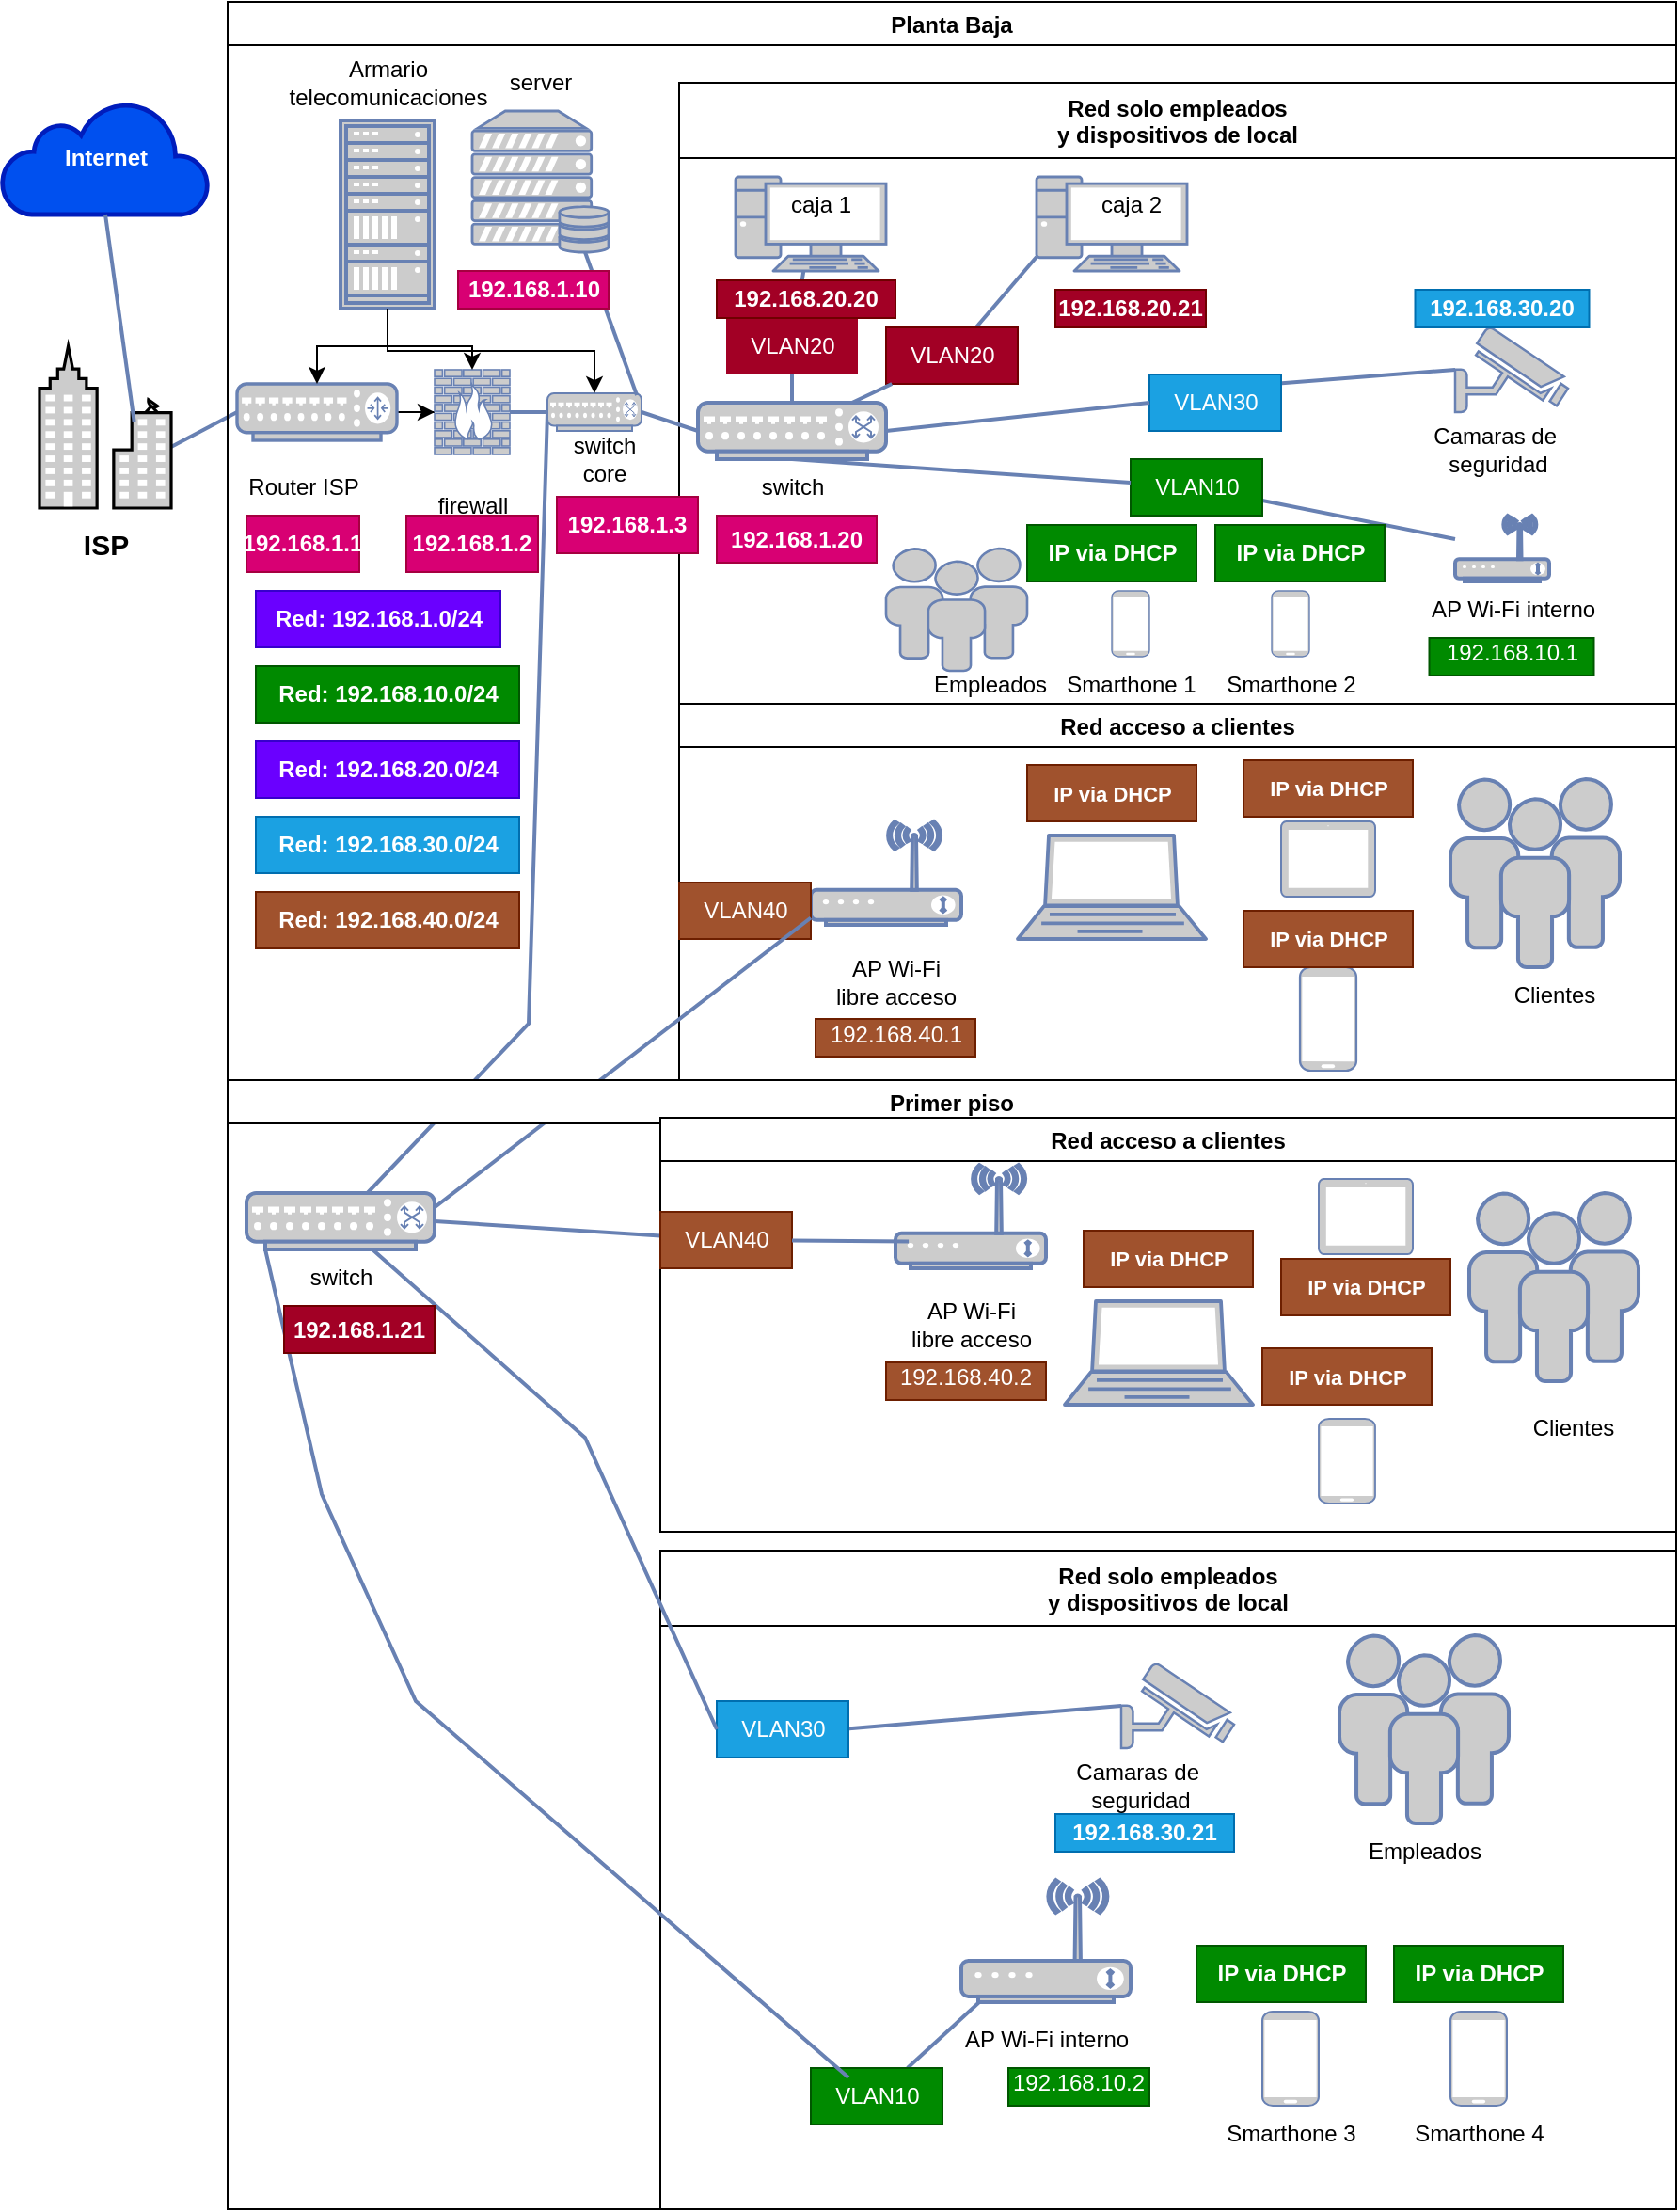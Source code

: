 <mxfile version="27.1.4">
  <diagram name="Page-1" id="80d4a630-b321-0f5e-ff81-c5a36ef4752d">
    <mxGraphModel dx="872" dy="1281" grid="1" gridSize="10" guides="1" tooltips="1" connect="1" arrows="1" fold="1" page="1" pageScale="1" pageWidth="1100" pageHeight="850" background="none" math="0" shadow="0">
      <root>
        <mxCell id="0" />
        <mxCell id="1" parent="0" />
        <mxCell id="5c82df7aa0dc6260-24" style="edgeStyle=none;rounded=0;html=1;labelBackgroundColor=none;endArrow=none;strokeColor=#6881B3;strokeWidth=2;fontFamily=Verdana;fontSize=28;fontColor=#0066CC;exitX=0.986;exitY=0.628;exitDx=0;exitDy=0;exitPerimeter=0;entryX=0;entryY=0.5;entryDx=0;entryDy=0;entryPerimeter=0;" parent="1" source="5c82df7aa0dc6260-22" target="ujHQRO3X1-FNZ4XKkL28-7" edge="1">
          <mxGeometry relative="1" as="geometry">
            <mxPoint x="920" y="104" as="targetPoint" />
          </mxGeometry>
        </mxCell>
        <mxCell id="5c82df7aa0dc6260-22" value="" style="fontColor=#0066CC;verticalAlign=top;verticalLabelPosition=bottom;labelPosition=center;align=center;html=1;fillColor=#CCCCCC;strokeColor=#000000;gradientColor=none;gradientDirection=north;strokeWidth=2;shape=mxgraph.networks.business_center;rounded=1;shadow=0;comic=0;labelBackgroundColor=none;" parent="1" vertex="1">
          <mxGeometry x="780" y="50" width="70" height="86" as="geometry" />
        </mxCell>
        <mxCell id="ujHQRO3X1-FNZ4XKkL28-2" value="&lt;b&gt;Internet&lt;/b&gt;" style="html=1;outlineConnect=0;fillColor=#0050ef;strokeColor=#001DBC;gradientDirection=north;strokeWidth=2;shape=mxgraph.networks.cloud;fontColor=#ffffff;" parent="1" vertex="1">
          <mxGeometry x="760" y="-80" width="110" height="60" as="geometry" />
        </mxCell>
        <mxCell id="ujHQRO3X1-FNZ4XKkL28-4" value="&lt;b&gt;ISP&lt;/b&gt;" style="text;html=1;align=center;verticalAlign=middle;resizable=0;points=[];autosize=1;strokeColor=none;fillColor=none;fontSize=15;" parent="1" vertex="1">
          <mxGeometry x="790" y="140" width="50" height="30" as="geometry" />
        </mxCell>
        <mxCell id="ujHQRO3X1-FNZ4XKkL28-6" value="Planta Baja" style="swimlane;" parent="1" vertex="1">
          <mxGeometry x="880" y="-133" width="770" height="1173" as="geometry">
            <mxRectangle x="925" y="10" width="90" height="30" as="alternateBounds" />
          </mxGeometry>
        </mxCell>
        <mxCell id="ujHQRO3X1-FNZ4XKkL28-16" value="" style="edgeStyle=orthogonalEdgeStyle;rounded=0;orthogonalLoop=1;jettySize=auto;html=1;" parent="ujHQRO3X1-FNZ4XKkL28-6" source="ujHQRO3X1-FNZ4XKkL28-7" target="ujHQRO3X1-FNZ4XKkL28-15" edge="1">
          <mxGeometry relative="1" as="geometry" />
        </mxCell>
        <mxCell id="ujHQRO3X1-FNZ4XKkL28-7" value="" style="fontColor=#0066CC;verticalAlign=top;verticalLabelPosition=bottom;labelPosition=center;align=center;html=1;outlineConnect=0;fillColor=#CCCCCC;strokeColor=#6881B3;gradientColor=none;gradientDirection=north;strokeWidth=2;shape=mxgraph.networks.router;" parent="ujHQRO3X1-FNZ4XKkL28-6" vertex="1">
          <mxGeometry x="5" y="203" width="85" height="30" as="geometry" />
        </mxCell>
        <mxCell id="ujHQRO3X1-FNZ4XKkL28-8" value="Router ISP" style="text;html=1;align=center;verticalAlign=middle;resizable=0;points=[];autosize=1;strokeColor=none;fillColor=none;" parent="ujHQRO3X1-FNZ4XKkL28-6" vertex="1">
          <mxGeometry y="243" width="80" height="30" as="geometry" />
        </mxCell>
        <mxCell id="ujHQRO3X1-FNZ4XKkL28-12" value="" style="edgeStyle=orthogonalEdgeStyle;rounded=0;orthogonalLoop=1;jettySize=auto;html=1;" parent="ujHQRO3X1-FNZ4XKkL28-6" source="ujHQRO3X1-FNZ4XKkL28-9" target="ujHQRO3X1-FNZ4XKkL28-7" edge="1">
          <mxGeometry relative="1" as="geometry" />
        </mxCell>
        <mxCell id="ujHQRO3X1-FNZ4XKkL28-9" value="" style="fontColor=#0066CC;verticalAlign=top;verticalLabelPosition=bottom;labelPosition=center;align=center;html=1;outlineConnect=0;fillColor=#CCCCCC;strokeColor=#6881B3;gradientColor=none;gradientDirection=north;strokeWidth=2;shape=mxgraph.networks.rack;" parent="ujHQRO3X1-FNZ4XKkL28-6" vertex="1">
          <mxGeometry x="60" y="63" width="50" height="100" as="geometry" />
        </mxCell>
        <mxCell id="ujHQRO3X1-FNZ4XKkL28-13" value="Armario &lt;br&gt;telecomunicaciones" style="text;html=1;align=center;verticalAlign=middle;resizable=0;points=[];autosize=1;strokeColor=none;fillColor=none;" parent="ujHQRO3X1-FNZ4XKkL28-6" vertex="1">
          <mxGeometry x="20" y="23" width="130" height="40" as="geometry" />
        </mxCell>
        <mxCell id="ujHQRO3X1-FNZ4XKkL28-15" value="" style="fontColor=#0066CC;verticalAlign=top;verticalLabelPosition=bottom;labelPosition=center;align=center;html=1;outlineConnect=0;fillColor=#CCCCCC;strokeColor=#6881B3;gradientColor=none;gradientDirection=north;strokeWidth=2;shape=mxgraph.networks.firewall;" parent="ujHQRO3X1-FNZ4XKkL28-6" vertex="1">
          <mxGeometry x="110" y="195.5" width="40" height="45" as="geometry" />
        </mxCell>
        <mxCell id="ujHQRO3X1-FNZ4XKkL28-18" value="firewall" style="text;html=1;align=center;verticalAlign=middle;resizable=0;points=[];autosize=1;strokeColor=none;fillColor=none;" parent="ujHQRO3X1-FNZ4XKkL28-6" vertex="1">
          <mxGeometry x="100" y="253" width="60" height="30" as="geometry" />
        </mxCell>
        <mxCell id="ujHQRO3X1-FNZ4XKkL28-22" value="Red solo empleados &#xa;y dispositivos de local" style="swimlane;startSize=40;" parent="ujHQRO3X1-FNZ4XKkL28-6" vertex="1">
          <mxGeometry x="240" y="43" width="530" height="540" as="geometry" />
        </mxCell>
        <mxCell id="ujHQRO3X1-FNZ4XKkL28-42" value="" style="fontColor=#0066CC;verticalAlign=top;verticalLabelPosition=bottom;labelPosition=center;align=center;html=1;outlineConnect=0;fillColor=#CCCCCC;strokeColor=#6881B3;gradientColor=none;gradientDirection=north;strokeWidth=2;shape=mxgraph.networks.mobile;" parent="ujHQRO3X1-FNZ4XKkL28-22" vertex="1">
          <mxGeometry x="230" y="270" width="20" height="35" as="geometry" />
        </mxCell>
        <mxCell id="ujHQRO3X1-FNZ4XKkL28-43" value="" style="fontColor=#0066CC;verticalAlign=top;verticalLabelPosition=bottom;labelPosition=center;align=center;html=1;outlineConnect=0;fillColor=#CCCCCC;strokeColor=#6881B3;gradientColor=none;gradientDirection=north;strokeWidth=2;shape=mxgraph.networks.mobile;" parent="ujHQRO3X1-FNZ4XKkL28-22" vertex="1">
          <mxGeometry x="315" y="270" width="20" height="35" as="geometry" />
        </mxCell>
        <mxCell id="ujHQRO3X1-FNZ4XKkL28-46" value="" style="fontColor=#0066CC;verticalAlign=top;verticalLabelPosition=bottom;labelPosition=center;align=center;html=1;outlineConnect=0;fillColor=#CCCCCC;strokeColor=#6881B3;gradientColor=none;gradientDirection=north;strokeWidth=2;shape=mxgraph.networks.security_camera;" parent="ujHQRO3X1-FNZ4XKkL28-22" vertex="1">
          <mxGeometry x="412.5" y="130" width="60" height="45" as="geometry" />
        </mxCell>
        <mxCell id="ujHQRO3X1-FNZ4XKkL28-50" value="Camaras de&amp;nbsp;&lt;br&gt;seguridad" style="text;html=1;align=center;verticalAlign=middle;resizable=0;points=[];autosize=1;strokeColor=none;fillColor=none;" parent="ujHQRO3X1-FNZ4XKkL28-22" vertex="1">
          <mxGeometry x="390" y="175" width="90" height="40" as="geometry" />
        </mxCell>
        <mxCell id="ujHQRO3X1-FNZ4XKkL28-51" value="AP Wi-Fi interno" style="text;html=1;align=center;verticalAlign=middle;resizable=0;points=[];autosize=1;strokeColor=none;fillColor=none;" parent="ujHQRO3X1-FNZ4XKkL28-22" vertex="1">
          <mxGeometry x="387.5" y="265" width="110" height="30" as="geometry" />
        </mxCell>
        <mxCell id="ujHQRO3X1-FNZ4XKkL28-19" value="" style="fontColor=#0066CC;verticalAlign=top;verticalLabelPosition=bottom;labelPosition=center;align=center;html=1;outlineConnect=0;fillColor=#CCCCCC;strokeColor=#6881B3;gradientColor=none;gradientDirection=north;strokeWidth=2;shape=mxgraph.networks.switch;" parent="ujHQRO3X1-FNZ4XKkL28-22" vertex="1">
          <mxGeometry x="10" y="170" width="100" height="30" as="geometry" />
        </mxCell>
        <mxCell id="ujHQRO3X1-FNZ4XKkL28-33" value="" style="fontColor=#0066CC;verticalAlign=top;verticalLabelPosition=bottom;labelPosition=center;align=center;html=1;outlineConnect=0;fillColor=#CCCCCC;strokeColor=#6881B3;gradientColor=none;gradientDirection=north;strokeWidth=2;shape=mxgraph.networks.pc;" parent="ujHQRO3X1-FNZ4XKkL28-22" vertex="1">
          <mxGeometry x="30" y="50" width="80" height="50" as="geometry" />
        </mxCell>
        <mxCell id="ujHQRO3X1-FNZ4XKkL28-35" style="edgeStyle=none;rounded=0;html=1;labelBackgroundColor=none;endArrow=none;strokeColor=#6881B3;strokeWidth=2;fontFamily=Verdana;fontSize=28;fontColor=#0066CC;" parent="ujHQRO3X1-FNZ4XKkL28-22" source="ujHQRO3X1-FNZ4XKkL28-81" target="ujHQRO3X1-FNZ4XKkL28-33" edge="1">
          <mxGeometry relative="1" as="geometry">
            <mxPoint x="-450" y="309" as="sourcePoint" />
            <mxPoint x="-354" y="230" as="targetPoint" />
          </mxGeometry>
        </mxCell>
        <mxCell id="ujHQRO3X1-FNZ4XKkL28-38" value="caja 1" style="text;html=1;align=center;verticalAlign=middle;resizable=0;points=[];autosize=1;strokeColor=none;fillColor=none;" parent="ujHQRO3X1-FNZ4XKkL28-22" vertex="1">
          <mxGeometry x="45" y="50" width="60" height="30" as="geometry" />
        </mxCell>
        <mxCell id="ujHQRO3X1-FNZ4XKkL28-39" value="" style="fontColor=#0066CC;verticalAlign=top;verticalLabelPosition=bottom;labelPosition=center;align=center;html=1;outlineConnect=0;fillColor=#CCCCCC;strokeColor=#6881B3;gradientColor=none;gradientDirection=north;strokeWidth=2;shape=mxgraph.networks.pc;" parent="ujHQRO3X1-FNZ4XKkL28-22" vertex="1">
          <mxGeometry x="190" y="50" width="80" height="50" as="geometry" />
        </mxCell>
        <mxCell id="ujHQRO3X1-FNZ4XKkL28-41" style="edgeStyle=none;rounded=0;html=1;labelBackgroundColor=none;endArrow=none;strokeColor=#6881B3;strokeWidth=2;fontFamily=Verdana;fontSize=28;fontColor=#0066CC;entryX=0;entryY=0.85;entryDx=0;entryDy=0;entryPerimeter=0;" parent="ujHQRO3X1-FNZ4XKkL28-22" source="ujHQRO3X1-FNZ4XKkL28-83" target="ujHQRO3X1-FNZ4XKkL28-39" edge="1">
          <mxGeometry relative="1" as="geometry">
            <mxPoint x="200" y="130" as="sourcePoint" />
            <mxPoint x="204" y="80" as="targetPoint" />
          </mxGeometry>
        </mxCell>
        <mxCell id="ujHQRO3X1-FNZ4XKkL28-40" value="caja 2" style="text;html=1;align=center;verticalAlign=middle;resizable=0;points=[];autosize=1;strokeColor=none;fillColor=none;" parent="ujHQRO3X1-FNZ4XKkL28-22" vertex="1">
          <mxGeometry x="210" y="50" width="60" height="30" as="geometry" />
        </mxCell>
        <mxCell id="ujHQRO3X1-FNZ4XKkL28-47" style="edgeStyle=none;rounded=0;html=1;labelBackgroundColor=none;endArrow=none;strokeColor=#6881B3;strokeWidth=2;fontFamily=Verdana;fontSize=28;fontColor=#0066CC;exitX=0.938;exitY=0.165;exitDx=0;exitDy=0;exitPerimeter=0;entryX=0;entryY=0.5;entryDx=0;entryDy=0;entryPerimeter=0;" parent="ujHQRO3X1-FNZ4XKkL28-22" source="ujHQRO3X1-FNZ4XKkL28-87" target="ujHQRO3X1-FNZ4XKkL28-46" edge="1">
          <mxGeometry relative="1" as="geometry">
            <mxPoint x="220" y="190" as="sourcePoint" />
            <mxPoint x="370" y="187.5" as="targetPoint" />
          </mxGeometry>
        </mxCell>
        <mxCell id="ujHQRO3X1-FNZ4XKkL28-36" value="" style="fontColor=#0066CC;verticalAlign=top;verticalLabelPosition=bottom;labelPosition=center;align=center;html=1;outlineConnect=0;fillColor=#CCCCCC;strokeColor=#6881B3;gradientColor=none;gradientDirection=north;strokeWidth=2;shape=mxgraph.networks.wireless_modem;" parent="ujHQRO3X1-FNZ4XKkL28-22" vertex="1">
          <mxGeometry x="412.5" y="230" width="50" height="35" as="geometry" />
        </mxCell>
        <mxCell id="ujHQRO3X1-FNZ4XKkL28-37" style="edgeStyle=none;rounded=0;html=1;labelBackgroundColor=none;endArrow=none;strokeColor=#6881B3;strokeWidth=2;fontFamily=Verdana;fontSize=28;fontColor=#0066CC;" parent="ujHQRO3X1-FNZ4XKkL28-22" source="ujHQRO3X1-FNZ4XKkL28-89" target="ujHQRO3X1-FNZ4XKkL28-36" edge="1">
          <mxGeometry relative="1" as="geometry">
            <mxPoint x="210" y="140" as="sourcePoint" />
            <mxPoint x="310" y="190" as="targetPoint" />
          </mxGeometry>
        </mxCell>
        <mxCell id="ujHQRO3X1-FNZ4XKkL28-21" value="switch" style="text;html=1;align=center;verticalAlign=middle;resizable=0;points=[];autosize=1;strokeColor=none;fillColor=none;" parent="ujHQRO3X1-FNZ4XKkL28-22" vertex="1">
          <mxGeometry x="30" y="200" width="60" height="30" as="geometry" />
        </mxCell>
        <mxCell id="ujHQRO3X1-FNZ4XKkL28-54" value="Smarthone 1" style="text;html=1;align=center;verticalAlign=middle;resizable=0;points=[];autosize=1;strokeColor=none;fillColor=none;" parent="ujHQRO3X1-FNZ4XKkL28-22" vertex="1">
          <mxGeometry x="195" y="305" width="90" height="30" as="geometry" />
        </mxCell>
        <mxCell id="ujHQRO3X1-FNZ4XKkL28-55" value="Smarthone 2" style="text;html=1;align=center;verticalAlign=middle;resizable=0;points=[];autosize=1;strokeColor=none;fillColor=none;" parent="ujHQRO3X1-FNZ4XKkL28-22" vertex="1">
          <mxGeometry x="280" y="305" width="90" height="30" as="geometry" />
        </mxCell>
        <mxCell id="ujHQRO3X1-FNZ4XKkL28-57" value="Red acceso a clientes" style="swimlane;" parent="ujHQRO3X1-FNZ4XKkL28-22" vertex="1">
          <mxGeometry y="330" width="530" height="200" as="geometry" />
        </mxCell>
        <mxCell id="ujHQRO3X1-FNZ4XKkL28-59" value="AP Wi-Fi &lt;br&gt;libre acceso" style="text;html=1;align=center;verticalAlign=middle;resizable=0;points=[];autosize=1;strokeColor=none;fillColor=none;" parent="ujHQRO3X1-FNZ4XKkL28-57" vertex="1">
          <mxGeometry x="70" y="127.5" width="90" height="40" as="geometry" />
        </mxCell>
        <mxCell id="ujHQRO3X1-FNZ4XKkL28-61" value="" style="fontColor=#0066CC;verticalAlign=top;verticalLabelPosition=bottom;labelPosition=center;align=center;html=1;outlineConnect=0;fillColor=#CCCCCC;strokeColor=#6881B3;gradientColor=none;gradientDirection=north;strokeWidth=2;shape=mxgraph.networks.users;" parent="ujHQRO3X1-FNZ4XKkL28-57" vertex="1">
          <mxGeometry x="410" y="40" width="90" height="100" as="geometry" />
        </mxCell>
        <mxCell id="ujHQRO3X1-FNZ4XKkL28-62" value="" style="fontColor=#0066CC;verticalAlign=top;verticalLabelPosition=bottom;labelPosition=center;align=center;html=1;outlineConnect=0;fillColor=#CCCCCC;strokeColor=#6881B3;gradientColor=none;gradientDirection=north;strokeWidth=2;shape=mxgraph.networks.tablet;" parent="ujHQRO3X1-FNZ4XKkL28-57" vertex="1">
          <mxGeometry x="320" y="62.5" width="50" height="40" as="geometry" />
        </mxCell>
        <mxCell id="ujHQRO3X1-FNZ4XKkL28-63" value="" style="fontColor=#0066CC;verticalAlign=top;verticalLabelPosition=bottom;labelPosition=center;align=center;html=1;outlineConnect=0;fillColor=#CCCCCC;strokeColor=#6881B3;gradientColor=none;gradientDirection=north;strokeWidth=2;shape=mxgraph.networks.mobile;" parent="ujHQRO3X1-FNZ4XKkL28-57" vertex="1">
          <mxGeometry x="330" y="140" width="30" height="55" as="geometry" />
        </mxCell>
        <mxCell id="ujHQRO3X1-FNZ4XKkL28-64" value="" style="fontColor=#0066CC;verticalAlign=top;verticalLabelPosition=bottom;labelPosition=center;align=center;html=1;outlineConnect=0;fillColor=#CCCCCC;strokeColor=#6881B3;gradientColor=none;gradientDirection=north;strokeWidth=2;shape=mxgraph.networks.laptop;" parent="ujHQRO3X1-FNZ4XKkL28-57" vertex="1">
          <mxGeometry x="180" y="70" width="100" height="55" as="geometry" />
        </mxCell>
        <mxCell id="ujHQRO3X1-FNZ4XKkL28-56" value="" style="fontColor=#0066CC;verticalAlign=top;verticalLabelPosition=bottom;labelPosition=center;align=center;html=1;outlineConnect=0;fillColor=#CCCCCC;strokeColor=#6881B3;gradientColor=none;gradientDirection=north;strokeWidth=2;shape=mxgraph.networks.wireless_modem;" parent="ujHQRO3X1-FNZ4XKkL28-57" vertex="1">
          <mxGeometry x="70" y="62.5" width="80" height="55" as="geometry" />
        </mxCell>
        <mxCell id="ujHQRO3X1-FNZ4XKkL28-91" value="VLAN40" style="text;html=1;align=center;verticalAlign=middle;resizable=0;points=[];autosize=1;strokeColor=#6D1F00;fillColor=#a0522d;fontColor=#ffffff;" parent="ujHQRO3X1-FNZ4XKkL28-57" vertex="1">
          <mxGeometry y="95" width="70" height="30" as="geometry" />
        </mxCell>
        <mxCell id="ujHQRO3X1-FNZ4XKkL28-69" style="edgeStyle=none;rounded=0;html=1;labelBackgroundColor=none;endArrow=none;strokeColor=#6881B3;strokeWidth=2;fontFamily=Verdana;fontSize=28;fontColor=#0066CC;entryX=0.95;entryY=0.05;entryDx=0;entryDy=0;entryPerimeter=0;exitX=0;exitY=0.727;exitDx=0;exitDy=0;exitPerimeter=0;" parent="ujHQRO3X1-FNZ4XKkL28-57" edge="1">
          <mxGeometry relative="1" as="geometry">
            <mxPoint x="70" y="113.745" as="sourcePoint" />
            <mxPoint x="-135" y="271.5" as="targetPoint" />
          </mxGeometry>
        </mxCell>
        <mxCell id="ujHQRO3X1-FNZ4XKkL28-138" value="Clientes" style="text;html=1;align=center;verticalAlign=middle;resizable=0;points=[];autosize=1;strokeColor=none;fillColor=none;" parent="ujHQRO3X1-FNZ4XKkL28-57" vertex="1">
          <mxGeometry x="430" y="140" width="70" height="30" as="geometry" />
        </mxCell>
        <mxCell id="_eR_5CfjD1vUc8YQEsAN-20" value="&lt;table&gt;&lt;tbody&gt;&lt;tr&gt;&lt;td&gt;192.168.40.1&lt;/td&gt;&lt;/tr&gt;&lt;tr&gt;&lt;td&gt;&lt;/td&gt;&lt;/tr&gt;&lt;/tbody&gt;&lt;/table&gt;" style="text;html=1;align=center;verticalAlign=middle;whiteSpace=wrap;rounded=0;fillColor=#a0522d;fontColor=#ffffff;strokeColor=#6D1F00;" parent="ujHQRO3X1-FNZ4XKkL28-57" vertex="1">
          <mxGeometry x="72.5" y="167.5" width="85" height="20" as="geometry" />
        </mxCell>
        <mxCell id="PRw8VxVHnsEdsV0Q-7NB-12" value="&lt;div&gt;&lt;font&gt;&lt;b style=&quot;--tw-scale-x: 1; --tw-scale-y: 1; --tw-pan-x: ; --tw-pan-y: ; --tw-pinch-zoom: ; --tw-scroll-snap-strictness: proximity; --tw-ordinal: ; --tw-slashed-zero: ; --tw-numeric-figure: ; --tw-numeric-spacing: ; --tw-numeric-fraction: ; --tw-ring-inset: ; --tw-ring-offset-width: 0px; --tw-ring-offset-color: light-dark(#fff, #000000); --tw-ring-color: rgb(59 130 246 / .5); --tw-ring-offset-shadow: 0 0 #0000; --tw-ring-shadow: 0 0 #0000; --tw-shadow: 0 0 #0000; --tw-shadow-colored: 0 0 #0000; --tw-blur: ; --tw-brightness: ; --tw-contrast: ; --tw-grayscale: ; --tw-hue-rotate: ; --tw-invert: ; --tw-saturate: ; --tw-sepia: ; --tw-drop-shadow: ; --tw-backdrop-blur: ; --tw-backdrop-brightness: ; --tw-backdrop-contrast: ; --tw-backdrop-grayscale: ; --tw-backdrop-hue-rotate: ; --tw-backdrop-invert: ; --tw-backdrop-opacity: ; --tw-backdrop-saturate: ; --tw-backdrop-sepia: ; text-wrap-mode: wrap;&quot;&gt;&lt;font style=&quot;font-size: 11px;&quot;&gt;IP via DHCP&lt;/font&gt;&lt;/b&gt;&lt;br&gt;&lt;/font&gt;&lt;/div&gt;" style="text;html=1;align=center;verticalAlign=middle;resizable=0;points=[];autosize=1;strokeColor=#6D1F00;fillColor=#a0522d;fontColor=#ffffff;flipV=1;flipH=1;" vertex="1" parent="ujHQRO3X1-FNZ4XKkL28-57">
          <mxGeometry x="185" y="32.5" width="90" height="30" as="geometry" />
        </mxCell>
        <mxCell id="PRw8VxVHnsEdsV0Q-7NB-13" value="&lt;div&gt;&lt;font&gt;&lt;b style=&quot;--tw-scale-x: 1; --tw-scale-y: 1; --tw-pan-x: ; --tw-pan-y: ; --tw-pinch-zoom: ; --tw-scroll-snap-strictness: proximity; --tw-ordinal: ; --tw-slashed-zero: ; --tw-numeric-figure: ; --tw-numeric-spacing: ; --tw-numeric-fraction: ; --tw-ring-inset: ; --tw-ring-offset-width: 0px; --tw-ring-offset-color: light-dark(#fff, #000000); --tw-ring-color: rgb(59 130 246 / .5); --tw-ring-offset-shadow: 0 0 #0000; --tw-ring-shadow: 0 0 #0000; --tw-shadow: 0 0 #0000; --tw-shadow-colored: 0 0 #0000; --tw-blur: ; --tw-brightness: ; --tw-contrast: ; --tw-grayscale: ; --tw-hue-rotate: ; --tw-invert: ; --tw-saturate: ; --tw-sepia: ; --tw-drop-shadow: ; --tw-backdrop-blur: ; --tw-backdrop-brightness: ; --tw-backdrop-contrast: ; --tw-backdrop-grayscale: ; --tw-backdrop-hue-rotate: ; --tw-backdrop-invert: ; --tw-backdrop-opacity: ; --tw-backdrop-saturate: ; --tw-backdrop-sepia: ; text-wrap-mode: wrap;&quot;&gt;&lt;font style=&quot;font-size: 11px;&quot;&gt;IP via DHCP&lt;/font&gt;&lt;/b&gt;&lt;br&gt;&lt;/font&gt;&lt;/div&gt;" style="text;html=1;align=center;verticalAlign=middle;resizable=0;points=[];autosize=1;strokeColor=#6D1F00;fillColor=#a0522d;fontColor=#ffffff;flipV=1;flipH=1;" vertex="1" parent="ujHQRO3X1-FNZ4XKkL28-57">
          <mxGeometry x="300" y="110" width="90" height="30" as="geometry" />
        </mxCell>
        <mxCell id="PRw8VxVHnsEdsV0Q-7NB-14" value="&lt;div&gt;&lt;font&gt;&lt;b style=&quot;--tw-scale-x: 1; --tw-scale-y: 1; --tw-pan-x: ; --tw-pan-y: ; --tw-pinch-zoom: ; --tw-scroll-snap-strictness: proximity; --tw-ordinal: ; --tw-slashed-zero: ; --tw-numeric-figure: ; --tw-numeric-spacing: ; --tw-numeric-fraction: ; --tw-ring-inset: ; --tw-ring-offset-width: 0px; --tw-ring-offset-color: light-dark(#fff, #000000); --tw-ring-color: rgb(59 130 246 / .5); --tw-ring-offset-shadow: 0 0 #0000; --tw-ring-shadow: 0 0 #0000; --tw-shadow: 0 0 #0000; --tw-shadow-colored: 0 0 #0000; --tw-blur: ; --tw-brightness: ; --tw-contrast: ; --tw-grayscale: ; --tw-hue-rotate: ; --tw-invert: ; --tw-saturate: ; --tw-sepia: ; --tw-drop-shadow: ; --tw-backdrop-blur: ; --tw-backdrop-brightness: ; --tw-backdrop-contrast: ; --tw-backdrop-grayscale: ; --tw-backdrop-hue-rotate: ; --tw-backdrop-invert: ; --tw-backdrop-opacity: ; --tw-backdrop-saturate: ; --tw-backdrop-sepia: ; text-wrap-mode: wrap;&quot;&gt;&lt;font style=&quot;font-size: 11px;&quot;&gt;IP via DHCP&lt;/font&gt;&lt;/b&gt;&lt;br&gt;&lt;/font&gt;&lt;/div&gt;" style="text;html=1;align=center;verticalAlign=middle;resizable=0;points=[];autosize=1;strokeColor=#6D1F00;fillColor=#a0522d;fontColor=#ffffff;flipV=1;flipH=1;" vertex="1" parent="ujHQRO3X1-FNZ4XKkL28-57">
          <mxGeometry x="300" y="30" width="90" height="30" as="geometry" />
        </mxCell>
        <mxCell id="ujHQRO3X1-FNZ4XKkL28-81" value="VLAN20" style="text;html=1;align=center;verticalAlign=middle;resizable=0;points=[];autosize=1;strokeColor=none;fillColor=light-dark(#A20025,#B266FF);fontColor=#ffffff;gradientColor=none;" parent="ujHQRO3X1-FNZ4XKkL28-22" vertex="1">
          <mxGeometry x="25" y="125" width="70" height="30" as="geometry" />
        </mxCell>
        <mxCell id="ujHQRO3X1-FNZ4XKkL28-82" value="" style="edgeStyle=none;rounded=0;html=1;labelBackgroundColor=none;endArrow=none;strokeColor=#6881B3;strokeWidth=2;fontFamily=Verdana;fontSize=28;fontColor=#0066CC;" parent="ujHQRO3X1-FNZ4XKkL28-22" source="ujHQRO3X1-FNZ4XKkL28-19" target="ujHQRO3X1-FNZ4XKkL28-81" edge="1">
          <mxGeometry relative="1" as="geometry">
            <mxPoint x="1181" y="90" as="sourcePoint" />
            <mxPoint x="1188" y="20" as="targetPoint" />
          </mxGeometry>
        </mxCell>
        <mxCell id="ujHQRO3X1-FNZ4XKkL28-83" value="VLAN20" style="text;html=1;align=center;verticalAlign=middle;resizable=0;points=[];autosize=1;strokeColor=#6F0000;fillColor=light-dark(#A20025,#B266FF);fontColor=#ffffff;" parent="ujHQRO3X1-FNZ4XKkL28-22" vertex="1">
          <mxGeometry x="110" y="130" width="70" height="30" as="geometry" />
        </mxCell>
        <mxCell id="ujHQRO3X1-FNZ4XKkL28-84" value="" style="edgeStyle=none;rounded=0;html=1;labelBackgroundColor=none;endArrow=none;strokeColor=#6881B3;strokeWidth=2;fontFamily=Verdana;fontSize=28;fontColor=#0066CC;" parent="ujHQRO3X1-FNZ4XKkL28-22" source="ujHQRO3X1-FNZ4XKkL28-19" target="ujHQRO3X1-FNZ4XKkL28-83" edge="1">
          <mxGeometry relative="1" as="geometry">
            <mxPoint x="1201" y="90" as="sourcePoint" />
            <mxPoint x="1310" y="13" as="targetPoint" />
          </mxGeometry>
        </mxCell>
        <mxCell id="ujHQRO3X1-FNZ4XKkL28-87" value="VLAN30" style="text;html=1;align=center;verticalAlign=middle;resizable=0;points=[];autosize=1;strokeColor=#006EAF;fillColor=#1ba1e2;fontColor=#ffffff;" parent="ujHQRO3X1-FNZ4XKkL28-22" vertex="1">
          <mxGeometry x="250" y="155" width="70" height="30" as="geometry" />
        </mxCell>
        <mxCell id="ujHQRO3X1-FNZ4XKkL28-88" value="" style="edgeStyle=none;rounded=0;html=1;labelBackgroundColor=none;endArrow=none;strokeColor=#6881B3;strokeWidth=2;fontFamily=Verdana;fontSize=28;fontColor=#0066CC;exitX=1;exitY=0.5;exitDx=0;exitDy=0;exitPerimeter=0;entryX=0;entryY=0.5;entryDx=0;entryDy=0;entryPerimeter=0;" parent="ujHQRO3X1-FNZ4XKkL28-22" source="ujHQRO3X1-FNZ4XKkL28-19" target="ujHQRO3X1-FNZ4XKkL28-87" edge="1">
          <mxGeometry relative="1" as="geometry">
            <mxPoint x="1230" y="105" as="sourcePoint" />
            <mxPoint x="1533" y="73" as="targetPoint" />
          </mxGeometry>
        </mxCell>
        <mxCell id="ujHQRO3X1-FNZ4XKkL28-89" value="VLAN10" style="text;html=1;align=center;verticalAlign=middle;resizable=0;points=[];autosize=1;strokeColor=#005700;fillColor=#008a00;fontColor=#ffffff;" parent="ujHQRO3X1-FNZ4XKkL28-22" vertex="1">
          <mxGeometry x="240" y="200" width="70" height="30" as="geometry" />
        </mxCell>
        <mxCell id="ujHQRO3X1-FNZ4XKkL28-90" value="" style="edgeStyle=none;rounded=0;html=1;labelBackgroundColor=none;endArrow=none;strokeColor=#6881B3;strokeWidth=2;fontFamily=Verdana;fontSize=28;fontColor=#0066CC;exitX=0.5;exitY=1;exitDx=0;exitDy=0;exitPerimeter=0;" parent="ujHQRO3X1-FNZ4XKkL28-22" source="ujHQRO3X1-FNZ4XKkL28-19" target="ujHQRO3X1-FNZ4XKkL28-89" edge="1">
          <mxGeometry relative="1" as="geometry">
            <mxPoint x="1180" y="120" as="sourcePoint" />
            <mxPoint x="1533" y="164" as="targetPoint" />
          </mxGeometry>
        </mxCell>
        <mxCell id="ujHQRO3X1-FNZ4XKkL28-142" value="Empleados" style="text;html=1;align=center;verticalAlign=middle;resizable=0;points=[];autosize=1;strokeColor=none;fillColor=none;" parent="ujHQRO3X1-FNZ4XKkL28-22" vertex="1">
          <mxGeometry x="125" y="305" width="80" height="30" as="geometry" />
        </mxCell>
        <mxCell id="ujHQRO3X1-FNZ4XKkL28-143" value="" style="fontColor=#0066CC;verticalAlign=top;verticalLabelPosition=bottom;labelPosition=center;align=center;html=1;outlineConnect=0;fillColor=#CCCCCC;strokeColor=#6881B3;gradientColor=none;gradientDirection=north;strokeWidth=2;shape=mxgraph.networks.users;" parent="ujHQRO3X1-FNZ4XKkL28-22" vertex="1">
          <mxGeometry x="110" y="247.5" width="75" height="65" as="geometry" />
        </mxCell>
        <mxCell id="_eR_5CfjD1vUc8YQEsAN-7" value="&lt;b&gt;192.168.20.20&lt;/b&gt;" style="text;html=1;align=center;verticalAlign=middle;whiteSpace=wrap;rounded=0;fillColor=light-dark(#A20025,#B266FF);fontColor=#ffffff;strokeColor=#6F0000;gradientColor=none;" parent="ujHQRO3X1-FNZ4XKkL28-22" vertex="1">
          <mxGeometry x="20" y="105" width="95" height="20" as="geometry" />
        </mxCell>
        <mxCell id="_eR_5CfjD1vUc8YQEsAN-8" value="&lt;b&gt;192.168.20.21&lt;/b&gt;" style="text;html=1;align=center;verticalAlign=middle;whiteSpace=wrap;rounded=0;fillColor=light-dark(#A20025,#B266FF);fontColor=#ffffff;strokeColor=#6F0000;" parent="ujHQRO3X1-FNZ4XKkL28-22" vertex="1">
          <mxGeometry x="200" y="110" width="80" height="20" as="geometry" />
        </mxCell>
        <mxCell id="_eR_5CfjD1vUc8YQEsAN-9" value="&lt;b&gt;192.168.1.20&lt;/b&gt;" style="text;html=1;align=center;verticalAlign=middle;whiteSpace=wrap;rounded=0;fillColor=#d80073;fontColor=#ffffff;strokeColor=#A50040;" parent="ujHQRO3X1-FNZ4XKkL28-22" vertex="1">
          <mxGeometry x="20" y="230" width="85" height="25" as="geometry" />
        </mxCell>
        <mxCell id="_eR_5CfjD1vUc8YQEsAN-11" value="&lt;b&gt;192.168.30.20&lt;/b&gt;" style="text;html=1;align=center;verticalAlign=middle;whiteSpace=wrap;rounded=0;fillColor=#1ba1e2;fontColor=#ffffff;strokeColor=#006EAF;" parent="ujHQRO3X1-FNZ4XKkL28-22" vertex="1">
          <mxGeometry x="391.25" y="110" width="92.5" height="20" as="geometry" />
        </mxCell>
        <mxCell id="_eR_5CfjD1vUc8YQEsAN-14" value="&lt;table&gt;&lt;tbody&gt;&lt;tr&gt;&lt;td&gt;192.168.10.1&lt;/td&gt;&lt;/tr&gt;&lt;tr&gt;&lt;td&gt;&lt;/td&gt;&lt;/tr&gt;&lt;/tbody&gt;&lt;/table&gt;" style="text;html=1;align=center;verticalAlign=middle;whiteSpace=wrap;rounded=0;fillColor=#008a00;fontColor=#ffffff;strokeColor=#005700;" parent="ujHQRO3X1-FNZ4XKkL28-22" vertex="1">
          <mxGeometry x="398.75" y="295" width="87.5" height="20" as="geometry" />
        </mxCell>
        <mxCell id="_eR_5CfjD1vUc8YQEsAN-12" value="&lt;b style=&quot;--tw-scale-x: 1; --tw-scale-y: 1; --tw-pan-x: ; --tw-pan-y: ; --tw-pinch-zoom: ; --tw-scroll-snap-strictness: proximity; --tw-ordinal: ; --tw-slashed-zero: ; --tw-numeric-figure: ; --tw-numeric-spacing: ; --tw-numeric-fraction: ; --tw-ring-inset: ; --tw-ring-offset-width: 0px; --tw-ring-offset-color: light-dark(#fff, #000000); --tw-ring-color: rgb(59 130 246 / .5); --tw-ring-offset-shadow: 0 0 #0000; --tw-ring-shadow: 0 0 #0000; --tw-shadow: 0 0 #0000; --tw-shadow-colored: 0 0 #0000; --tw-blur: ; --tw-brightness: ; --tw-contrast: ; --tw-grayscale: ; --tw-hue-rotate: ; --tw-invert: ; --tw-saturate: ; --tw-sepia: ; --tw-drop-shadow: ; --tw-backdrop-blur: ; --tw-backdrop-brightness: ; --tw-backdrop-contrast: ; --tw-backdrop-grayscale: ; --tw-backdrop-hue-rotate: ; --tw-backdrop-invert: ; --tw-backdrop-opacity: ; --tw-backdrop-saturate: ; --tw-backdrop-sepia: ; text-wrap-mode: wrap;&quot;&gt;IP via DHCP&lt;/b&gt;&lt;br&gt;&lt;table&gt;&lt;/table&gt;" style="text;html=1;align=center;verticalAlign=middle;resizable=0;points=[];autosize=1;strokeColor=#005700;fillColor=#008a00;fontColor=#ffffff;" parent="ujHQRO3X1-FNZ4XKkL28-22" vertex="1">
          <mxGeometry x="185" y="235" width="90" height="30" as="geometry" />
        </mxCell>
        <mxCell id="_eR_5CfjD1vUc8YQEsAN-15" value="&lt;b style=&quot;--tw-scale-x: 1; --tw-scale-y: 1; --tw-pan-x: ; --tw-pan-y: ; --tw-pinch-zoom: ; --tw-scroll-snap-strictness: proximity; --tw-ordinal: ; --tw-slashed-zero: ; --tw-numeric-figure: ; --tw-numeric-spacing: ; --tw-numeric-fraction: ; --tw-ring-inset: ; --tw-ring-offset-width: 0px; --tw-ring-offset-color: light-dark(#fff, #000000); --tw-ring-color: rgb(59 130 246 / .5); --tw-ring-offset-shadow: 0 0 #0000; --tw-ring-shadow: 0 0 #0000; --tw-shadow: 0 0 #0000; --tw-shadow-colored: 0 0 #0000; --tw-blur: ; --tw-brightness: ; --tw-contrast: ; --tw-grayscale: ; --tw-hue-rotate: ; --tw-invert: ; --tw-saturate: ; --tw-sepia: ; --tw-drop-shadow: ; --tw-backdrop-blur: ; --tw-backdrop-brightness: ; --tw-backdrop-contrast: ; --tw-backdrop-grayscale: ; --tw-backdrop-hue-rotate: ; --tw-backdrop-invert: ; --tw-backdrop-opacity: ; --tw-backdrop-saturate: ; --tw-backdrop-sepia: ; text-wrap-mode: wrap;&quot;&gt;IP via DHCP&lt;/b&gt;&lt;br&gt;&lt;table&gt;&lt;/table&gt;" style="text;html=1;align=center;verticalAlign=middle;resizable=0;points=[];autosize=1;strokeColor=#005700;fillColor=#008a00;fontColor=#ffffff;" parent="ujHQRO3X1-FNZ4XKkL28-22" vertex="1">
          <mxGeometry x="285" y="235" width="90" height="30" as="geometry" />
        </mxCell>
        <mxCell id="ujHQRO3X1-FNZ4XKkL28-67" style="edgeStyle=none;rounded=0;html=1;labelBackgroundColor=none;endArrow=none;strokeColor=#6881B3;strokeWidth=2;fontFamily=Verdana;fontSize=28;fontColor=#0066CC;exitX=1;exitY=0.5;exitDx=0;exitDy=0;exitPerimeter=0;entryX=0;entryY=0.5;entryDx=0;entryDy=0;entryPerimeter=0;" parent="ujHQRO3X1-FNZ4XKkL28-6" source="Ij9flRo5yQgYqMYjxoVD-46" target="ujHQRO3X1-FNZ4XKkL28-19" edge="1">
          <mxGeometry relative="1" as="geometry">
            <mxPoint x="310" y="253" as="sourcePoint" />
            <mxPoint x="317" y="183" as="targetPoint" />
          </mxGeometry>
        </mxCell>
        <mxCell id="ujHQRO3X1-FNZ4XKkL28-68" style="edgeStyle=none;rounded=0;html=1;labelBackgroundColor=none;endArrow=none;strokeColor=#6881B3;strokeWidth=2;fontFamily=Verdana;fontSize=28;fontColor=#0066CC;exitX=0;exitY=0.5;exitDx=0;exitDy=0;exitPerimeter=0;" parent="ujHQRO3X1-FNZ4XKkL28-6" source="Ij9flRo5yQgYqMYjxoVD-46" target="ujHQRO3X1-FNZ4XKkL28-66" edge="1">
          <mxGeometry relative="1" as="geometry">
            <mxPoint x="190" y="218" as="sourcePoint" />
            <mxPoint x="280" y="253" as="targetPoint" />
            <Array as="points">
              <mxPoint x="160" y="543" />
            </Array>
          </mxGeometry>
        </mxCell>
        <mxCell id="ujHQRO3X1-FNZ4XKkL28-72" value="Primer piso" style="swimlane;" parent="ujHQRO3X1-FNZ4XKkL28-6" vertex="1">
          <mxGeometry y="573" width="770" height="600" as="geometry" />
        </mxCell>
        <mxCell id="ujHQRO3X1-FNZ4XKkL28-74" value="Red acceso a clientes" style="swimlane;" parent="ujHQRO3X1-FNZ4XKkL28-72" vertex="1">
          <mxGeometry x="230" y="20" width="540" height="220" as="geometry" />
        </mxCell>
        <mxCell id="ujHQRO3X1-FNZ4XKkL28-75" value="AP Wi-Fi &lt;br&gt;libre acceso" style="text;html=1;align=center;verticalAlign=middle;resizable=0;points=[];autosize=1;strokeColor=none;fillColor=none;" parent="ujHQRO3X1-FNZ4XKkL28-74" vertex="1">
          <mxGeometry x="120" y="90" width="90" height="40" as="geometry" />
        </mxCell>
        <mxCell id="ujHQRO3X1-FNZ4XKkL28-76" value="" style="fontColor=#0066CC;verticalAlign=top;verticalLabelPosition=bottom;labelPosition=center;align=center;html=1;outlineConnect=0;fillColor=#CCCCCC;strokeColor=#6881B3;gradientColor=none;gradientDirection=north;strokeWidth=2;shape=mxgraph.networks.users;" parent="ujHQRO3X1-FNZ4XKkL28-74" vertex="1">
          <mxGeometry x="430" y="40" width="90" height="100" as="geometry" />
        </mxCell>
        <mxCell id="ujHQRO3X1-FNZ4XKkL28-77" value="" style="fontColor=#0066CC;verticalAlign=top;verticalLabelPosition=bottom;labelPosition=center;align=center;html=1;outlineConnect=0;fillColor=#CCCCCC;strokeColor=#6881B3;gradientColor=none;gradientDirection=north;strokeWidth=2;shape=mxgraph.networks.tablet;" parent="ujHQRO3X1-FNZ4XKkL28-74" vertex="1">
          <mxGeometry x="350" y="32.5" width="50" height="40" as="geometry" />
        </mxCell>
        <mxCell id="ujHQRO3X1-FNZ4XKkL28-78" value="" style="fontColor=#0066CC;verticalAlign=top;verticalLabelPosition=bottom;labelPosition=center;align=center;html=1;outlineConnect=0;fillColor=#CCCCCC;strokeColor=#6881B3;gradientColor=none;gradientDirection=north;strokeWidth=2;shape=mxgraph.networks.mobile;" parent="ujHQRO3X1-FNZ4XKkL28-74" vertex="1">
          <mxGeometry x="350" y="160" width="30" height="45" as="geometry" />
        </mxCell>
        <mxCell id="ujHQRO3X1-FNZ4XKkL28-79" value="" style="fontColor=#0066CC;verticalAlign=top;verticalLabelPosition=bottom;labelPosition=center;align=center;html=1;outlineConnect=0;fillColor=#CCCCCC;strokeColor=#6881B3;gradientColor=none;gradientDirection=north;strokeWidth=2;shape=mxgraph.networks.laptop;" parent="ujHQRO3X1-FNZ4XKkL28-74" vertex="1">
          <mxGeometry x="215" y="97.5" width="100" height="55" as="geometry" />
        </mxCell>
        <mxCell id="ujHQRO3X1-FNZ4XKkL28-73" value="" style="fontColor=#0066CC;verticalAlign=top;verticalLabelPosition=bottom;labelPosition=center;align=center;html=1;outlineConnect=0;fillColor=#CCCCCC;strokeColor=#6881B3;gradientColor=none;gradientDirection=north;strokeWidth=2;shape=mxgraph.networks.wireless_modem;" parent="ujHQRO3X1-FNZ4XKkL28-74" vertex="1">
          <mxGeometry x="125" y="25" width="80" height="55" as="geometry" />
        </mxCell>
        <mxCell id="ujHQRO3X1-FNZ4XKkL28-139" value="Clientes" style="text;html=1;align=center;verticalAlign=middle;resizable=0;points=[];autosize=1;strokeColor=none;fillColor=none;" parent="ujHQRO3X1-FNZ4XKkL28-74" vertex="1">
          <mxGeometry x="450" y="150" width="70" height="30" as="geometry" />
        </mxCell>
        <mxCell id="_eR_5CfjD1vUc8YQEsAN-21" value="&lt;table&gt;&lt;tbody&gt;&lt;tr&gt;&lt;td&gt;192.168.40.2&lt;/td&gt;&lt;/tr&gt;&lt;tr&gt;&lt;td&gt;&lt;/td&gt;&lt;/tr&gt;&lt;/tbody&gt;&lt;/table&gt;" style="text;html=1;align=center;verticalAlign=middle;whiteSpace=wrap;rounded=0;fillColor=#a0522d;fontColor=#ffffff;strokeColor=#6D1F00;" parent="ujHQRO3X1-FNZ4XKkL28-74" vertex="1">
          <mxGeometry x="120" y="130" width="85" height="20" as="geometry" />
        </mxCell>
        <mxCell id="PRw8VxVHnsEdsV0Q-7NB-9" value="&lt;div&gt;&lt;font&gt;&lt;b style=&quot;--tw-scale-x: 1; --tw-scale-y: 1; --tw-pan-x: ; --tw-pan-y: ; --tw-pinch-zoom: ; --tw-scroll-snap-strictness: proximity; --tw-ordinal: ; --tw-slashed-zero: ; --tw-numeric-figure: ; --tw-numeric-spacing: ; --tw-numeric-fraction: ; --tw-ring-inset: ; --tw-ring-offset-width: 0px; --tw-ring-offset-color: light-dark(#fff, #000000); --tw-ring-color: rgb(59 130 246 / .5); --tw-ring-offset-shadow: 0 0 #0000; --tw-ring-shadow: 0 0 #0000; --tw-shadow: 0 0 #0000; --tw-shadow-colored: 0 0 #0000; --tw-blur: ; --tw-brightness: ; --tw-contrast: ; --tw-grayscale: ; --tw-hue-rotate: ; --tw-invert: ; --tw-saturate: ; --tw-sepia: ; --tw-drop-shadow: ; --tw-backdrop-blur: ; --tw-backdrop-brightness: ; --tw-backdrop-contrast: ; --tw-backdrop-grayscale: ; --tw-backdrop-hue-rotate: ; --tw-backdrop-invert: ; --tw-backdrop-opacity: ; --tw-backdrop-saturate: ; --tw-backdrop-sepia: ; text-wrap-mode: wrap;&quot;&gt;&lt;font style=&quot;font-size: 11px;&quot;&gt;IP via DHCP&lt;/font&gt;&lt;/b&gt;&lt;br&gt;&lt;/font&gt;&lt;/div&gt;" style="text;html=1;align=center;verticalAlign=middle;resizable=0;points=[];autosize=1;strokeColor=#6D1F00;fillColor=#a0522d;fontColor=#ffffff;flipV=1;flipH=1;" vertex="1" parent="ujHQRO3X1-FNZ4XKkL28-74">
          <mxGeometry x="225" y="60" width="90" height="30" as="geometry" />
        </mxCell>
        <mxCell id="PRw8VxVHnsEdsV0Q-7NB-10" value="&lt;div&gt;&lt;font&gt;&lt;b style=&quot;--tw-scale-x: 1; --tw-scale-y: 1; --tw-pan-x: ; --tw-pan-y: ; --tw-pinch-zoom: ; --tw-scroll-snap-strictness: proximity; --tw-ordinal: ; --tw-slashed-zero: ; --tw-numeric-figure: ; --tw-numeric-spacing: ; --tw-numeric-fraction: ; --tw-ring-inset: ; --tw-ring-offset-width: 0px; --tw-ring-offset-color: light-dark(#fff, #000000); --tw-ring-color: rgb(59 130 246 / .5); --tw-ring-offset-shadow: 0 0 #0000; --tw-ring-shadow: 0 0 #0000; --tw-shadow: 0 0 #0000; --tw-shadow-colored: 0 0 #0000; --tw-blur: ; --tw-brightness: ; --tw-contrast: ; --tw-grayscale: ; --tw-hue-rotate: ; --tw-invert: ; --tw-saturate: ; --tw-sepia: ; --tw-drop-shadow: ; --tw-backdrop-blur: ; --tw-backdrop-brightness: ; --tw-backdrop-contrast: ; --tw-backdrop-grayscale: ; --tw-backdrop-hue-rotate: ; --tw-backdrop-invert: ; --tw-backdrop-opacity: ; --tw-backdrop-saturate: ; --tw-backdrop-sepia: ; text-wrap-mode: wrap;&quot;&gt;&lt;font style=&quot;font-size: 11px;&quot;&gt;IP via DHCP&lt;/font&gt;&lt;/b&gt;&lt;br&gt;&lt;/font&gt;&lt;/div&gt;" style="text;html=1;align=center;verticalAlign=middle;resizable=0;points=[];autosize=1;strokeColor=#6D1F00;fillColor=#a0522d;fontColor=#ffffff;flipV=1;flipH=1;" vertex="1" parent="ujHQRO3X1-FNZ4XKkL28-74">
          <mxGeometry x="330" y="75" width="90" height="30" as="geometry" />
        </mxCell>
        <mxCell id="PRw8VxVHnsEdsV0Q-7NB-11" value="&lt;div&gt;&lt;font&gt;&lt;b style=&quot;--tw-scale-x: 1; --tw-scale-y: 1; --tw-pan-x: ; --tw-pan-y: ; --tw-pinch-zoom: ; --tw-scroll-snap-strictness: proximity; --tw-ordinal: ; --tw-slashed-zero: ; --tw-numeric-figure: ; --tw-numeric-spacing: ; --tw-numeric-fraction: ; --tw-ring-inset: ; --tw-ring-offset-width: 0px; --tw-ring-offset-color: light-dark(#fff, #000000); --tw-ring-color: rgb(59 130 246 / .5); --tw-ring-offset-shadow: 0 0 #0000; --tw-ring-shadow: 0 0 #0000; --tw-shadow: 0 0 #0000; --tw-shadow-colored: 0 0 #0000; --tw-blur: ; --tw-brightness: ; --tw-contrast: ; --tw-grayscale: ; --tw-hue-rotate: ; --tw-invert: ; --tw-saturate: ; --tw-sepia: ; --tw-drop-shadow: ; --tw-backdrop-blur: ; --tw-backdrop-brightness: ; --tw-backdrop-contrast: ; --tw-backdrop-grayscale: ; --tw-backdrop-hue-rotate: ; --tw-backdrop-invert: ; --tw-backdrop-opacity: ; --tw-backdrop-saturate: ; --tw-backdrop-sepia: ; text-wrap-mode: wrap;&quot;&gt;&lt;font style=&quot;font-size: 11px;&quot;&gt;IP via DHCP&lt;/font&gt;&lt;/b&gt;&lt;br&gt;&lt;/font&gt;&lt;/div&gt;" style="text;html=1;align=center;verticalAlign=middle;resizable=0;points=[];autosize=1;strokeColor=#6D1F00;fillColor=#a0522d;fontColor=#ffffff;flipV=1;flipH=1;" vertex="1" parent="ujHQRO3X1-FNZ4XKkL28-74">
          <mxGeometry x="320" y="122.5" width="90" height="30" as="geometry" />
        </mxCell>
        <mxCell id="ujHQRO3X1-FNZ4XKkL28-94" value="Red solo empleados &#xa;y dispositivos de local" style="swimlane;startSize=40;" parent="ujHQRO3X1-FNZ4XKkL28-72" vertex="1">
          <mxGeometry x="230" y="250" width="540" height="350" as="geometry" />
        </mxCell>
        <mxCell id="ujHQRO3X1-FNZ4XKkL28-95" value="" style="fontColor=#0066CC;verticalAlign=top;verticalLabelPosition=bottom;labelPosition=center;align=center;html=1;outlineConnect=0;fillColor=#CCCCCC;strokeColor=#6881B3;gradientColor=none;gradientDirection=north;strokeWidth=2;shape=mxgraph.networks.mobile;" parent="ujHQRO3X1-FNZ4XKkL28-94" vertex="1">
          <mxGeometry x="320" y="245" width="30" height="50" as="geometry" />
        </mxCell>
        <mxCell id="ujHQRO3X1-FNZ4XKkL28-96" value="" style="fontColor=#0066CC;verticalAlign=top;verticalLabelPosition=bottom;labelPosition=center;align=center;html=1;outlineConnect=0;fillColor=#CCCCCC;strokeColor=#6881B3;gradientColor=none;gradientDirection=north;strokeWidth=2;shape=mxgraph.networks.mobile;" parent="ujHQRO3X1-FNZ4XKkL28-94" vertex="1">
          <mxGeometry x="420" y="245" width="30" height="50" as="geometry" />
        </mxCell>
        <mxCell id="ujHQRO3X1-FNZ4XKkL28-98" value="" style="fontColor=#0066CC;verticalAlign=top;verticalLabelPosition=bottom;labelPosition=center;align=center;html=1;outlineConnect=0;fillColor=#CCCCCC;strokeColor=#6881B3;gradientColor=none;gradientDirection=north;strokeWidth=2;shape=mxgraph.networks.security_camera;" parent="ujHQRO3X1-FNZ4XKkL28-94" vertex="1">
          <mxGeometry x="245" y="60" width="60" height="45" as="geometry" />
        </mxCell>
        <mxCell id="ujHQRO3X1-FNZ4XKkL28-100" value="Camaras de&amp;nbsp;&lt;br&gt;seguridad" style="text;html=1;align=center;verticalAlign=middle;resizable=0;points=[];autosize=1;strokeColor=none;fillColor=none;" parent="ujHQRO3X1-FNZ4XKkL28-94" vertex="1">
          <mxGeometry x="210" y="105" width="90" height="40" as="geometry" />
        </mxCell>
        <mxCell id="ujHQRO3X1-FNZ4XKkL28-101" value="AP Wi-Fi interno" style="text;html=1;align=center;verticalAlign=middle;resizable=0;points=[];autosize=1;strokeColor=none;fillColor=none;" parent="ujHQRO3X1-FNZ4XKkL28-94" vertex="1">
          <mxGeometry x="150" y="245" width="110" height="30" as="geometry" />
        </mxCell>
        <mxCell id="ujHQRO3X1-FNZ4XKkL28-110" style="edgeStyle=none;rounded=0;html=1;labelBackgroundColor=none;endArrow=none;strokeColor=#6881B3;strokeWidth=2;fontFamily=Verdana;fontSize=28;fontColor=#0066CC;entryX=0;entryY=0.5;entryDx=0;entryDy=0;entryPerimeter=0;" parent="ujHQRO3X1-FNZ4XKkL28-94" target="ujHQRO3X1-FNZ4XKkL28-98" edge="1">
          <mxGeometry relative="1" as="geometry">
            <mxPoint x="96" y="95" as="sourcePoint" />
            <mxPoint x="370" y="187.5" as="targetPoint" />
          </mxGeometry>
        </mxCell>
        <mxCell id="ujHQRO3X1-FNZ4XKkL28-111" value="" style="fontColor=#0066CC;verticalAlign=top;verticalLabelPosition=bottom;labelPosition=center;align=center;html=1;outlineConnect=0;fillColor=#CCCCCC;strokeColor=#6881B3;gradientColor=none;gradientDirection=north;strokeWidth=2;shape=mxgraph.networks.wireless_modem;" parent="ujHQRO3X1-FNZ4XKkL28-94" vertex="1">
          <mxGeometry x="160" y="175" width="90" height="65" as="geometry" />
        </mxCell>
        <mxCell id="ujHQRO3X1-FNZ4XKkL28-112" style="edgeStyle=none;rounded=0;html=1;labelBackgroundColor=none;endArrow=none;strokeColor=#6881B3;strokeWidth=2;fontFamily=Verdana;fontSize=28;fontColor=#0066CC;" parent="ujHQRO3X1-FNZ4XKkL28-94" source="ujHQRO3X1-FNZ4XKkL28-133" target="ujHQRO3X1-FNZ4XKkL28-111" edge="1">
          <mxGeometry relative="1" as="geometry">
            <mxPoint x="210" y="140" as="sourcePoint" />
            <mxPoint x="310" y="190" as="targetPoint" />
          </mxGeometry>
        </mxCell>
        <mxCell id="ujHQRO3X1-FNZ4XKkL28-114" value="Smarthone 3" style="text;html=1;align=center;verticalAlign=middle;resizable=0;points=[];autosize=1;strokeColor=none;fillColor=none;" parent="ujHQRO3X1-FNZ4XKkL28-94" vertex="1">
          <mxGeometry x="290" y="295" width="90" height="30" as="geometry" />
        </mxCell>
        <mxCell id="ujHQRO3X1-FNZ4XKkL28-115" value="Smarthone 4" style="text;html=1;align=center;verticalAlign=middle;resizable=0;points=[];autosize=1;strokeColor=none;fillColor=none;" parent="ujHQRO3X1-FNZ4XKkL28-94" vertex="1">
          <mxGeometry x="390" y="295" width="90" height="30" as="geometry" />
        </mxCell>
        <mxCell id="ujHQRO3X1-FNZ4XKkL28-131" value="VLAN30" style="text;html=1;align=center;verticalAlign=middle;resizable=0;points=[];autosize=1;strokeColor=#006EAF;fillColor=#1ba1e2;fontColor=#ffffff;" parent="ujHQRO3X1-FNZ4XKkL28-94" vertex="1">
          <mxGeometry x="30" y="80" width="70" height="30" as="geometry" />
        </mxCell>
        <mxCell id="ujHQRO3X1-FNZ4XKkL28-133" value="VLAN10" style="text;html=1;align=center;verticalAlign=middle;resizable=0;points=[];autosize=1;strokeColor=#005700;fillColor=#008a00;fontColor=#ffffff;" parent="ujHQRO3X1-FNZ4XKkL28-94" vertex="1">
          <mxGeometry x="80" y="275" width="70" height="30" as="geometry" />
        </mxCell>
        <mxCell id="ujHQRO3X1-FNZ4XKkL28-140" value="" style="fontColor=#0066CC;verticalAlign=top;verticalLabelPosition=bottom;labelPosition=center;align=center;html=1;outlineConnect=0;fillColor=#CCCCCC;strokeColor=#6881B3;gradientColor=none;gradientDirection=north;strokeWidth=2;shape=mxgraph.networks.users;" parent="ujHQRO3X1-FNZ4XKkL28-94" vertex="1">
          <mxGeometry x="361" y="45" width="90" height="100" as="geometry" />
        </mxCell>
        <mxCell id="ujHQRO3X1-FNZ4XKkL28-141" value="Empleados" style="text;html=1;align=center;verticalAlign=middle;resizable=0;points=[];autosize=1;strokeColor=none;fillColor=none;" parent="ujHQRO3X1-FNZ4XKkL28-94" vertex="1">
          <mxGeometry x="366" y="145" width="80" height="30" as="geometry" />
        </mxCell>
        <mxCell id="_eR_5CfjD1vUc8YQEsAN-16" value="&lt;table&gt;&lt;tbody&gt;&lt;tr&gt;&lt;td&gt;192.168.10.2&lt;/td&gt;&lt;/tr&gt;&lt;tr&gt;&lt;td&gt;&lt;/td&gt;&lt;/tr&gt;&lt;/tbody&gt;&lt;/table&gt;" style="text;html=1;align=center;verticalAlign=middle;whiteSpace=wrap;rounded=0;fillColor=#008a00;fontColor=#ffffff;strokeColor=#005700;" parent="ujHQRO3X1-FNZ4XKkL28-94" vertex="1">
          <mxGeometry x="185" y="275" width="75" height="20" as="geometry" />
        </mxCell>
        <mxCell id="_eR_5CfjD1vUc8YQEsAN-17" value="&lt;span style=&quot;color: rgba(0, 0, 0, 0); font-family: monospace; font-size: 0px; text-align: start;&quot;&gt;%3CmxGraphModel%3E%3Croot%3E%3CmxCell%20id%3D%220%22%2F%3E%3CmxCell%20id%3D%221%22%20parent%3D%220%22%2F%3E%3CmxCell%20id%3D%222%22%20value%3D%22%26lt%3Bb%20style%3D%26quot%3B--tw-scale-x%3A%201%3B%20--tw-scale-y%3A%201%3B%20--tw-pan-x%3A%20%3B%20--tw-pan-y%3A%20%3B%20--tw-pinch-zoom%3A%20%3B%20--tw-scroll-snap-strictness%3A%20proximity%3B%20--tw-ordinal%3A%20%3B%20--tw-slashed-zero%3A%20%3B%20--tw-numeric-figure%3A%20%3B%20--tw-numeric-spacing%3A%20%3B%20--tw-numeric-fraction%3A%20%3B%20--tw-ring-inset%3A%20%3B%20--tw-ring-offset-width%3A%200px%3B%20--tw-ring-offset-color%3A%20light-dark(%23fff%2C%20%23000000)%3B%20--tw-ring-color%3A%20rgb(59%20130%20246%20%2F%20.5)%3B%20--tw-ring-offset-shadow%3A%200%200%20%230000%3B%20--tw-ring-shadow%3A%200%200%20%230000%3B%20--tw-shadow%3A%200%200%20%230000%3B%20--tw-shadow-colored%3A%200%200%20%230000%3B%20--tw-blur%3A%20%3B%20--tw-brightness%3A%20%3B%20--tw-contrast%3A%20%3B%20--tw-grayscale%3A%20%3B%20--tw-hue-rotate%3A%20%3B%20--tw-invert%3A%20%3B%20--tw-saturate%3A%20%3B%20--tw-sepia%3A%20%3B%20--tw-drop-shadow%3A%20%3B%20--tw-backdrop-blur%3A%20%3B%20--tw-backdrop-brightness%3A%20%3B%20--tw-backdrop-contrast%3A%20%3B%20--tw-backdrop-grayscale%3A%20%3B%20--tw-backdrop-hue-rotate%3A%20%3B%20--tw-backdrop-invert%3A%20%3B%20--tw-backdrop-opacity%3A%20%3B%20--tw-backdrop-saturate%3A%20%3B%20--tw-backdrop-sepia%3A%20%3B%20text-wrap-mode%3A%20wrap%3B%26quot%3B%26gt%3BIP%20via%20DHCP%26lt%3B%2Fb%26gt%3B%26lt%3Bbr%26gt%3B%26lt%3Btable%26gt%3B%26lt%3B%2Ftable%26gt%3B%22%20style%3D%22text%3Bhtml%3D1%3Balign%3Dcenter%3BverticalAlign%3Dmiddle%3Bresizable%3D0%3Bpoints%3D%5B%5D%3Bautosize%3D1%3BstrokeColor%3D%23005700%3BfillColor%3D%23008a00%3BfontColor%3D%23ffffff%3B%22%20vertex%3D%221%22%20parent%3D%221%22%3E%3CmxGeometry%20x%3D%221305%22%20y%3D%22145%22%20width%3D%2290%22%20height%3D%2230%22%20as%3D%22geometry%22%2F%3E%3C%2FmxCell%3E%3C%2Froot%3E%3C%2FmxGraphModel%3E&lt;/span&gt;&lt;span style=&quot;color: rgba(0, 0, 0, 0); font-family: monospace; font-size: 0px; text-align: start;&quot;&gt;%3CmxGraphModel%3E%3Croot%3E%3CmxCell%20id%3D%220%22%2F%3E%3CmxCell%20id%3D%221%22%20parent%3D%220%22%2F%3E%3CmxCell%20id%3D%222%22%20value%3D%22%26lt%3Bb%20style%3D%26quot%3B--tw-scale-x%3A%201%3B%20--tw-scale-y%3A%201%3B%20--tw-pan-x%3A%20%3B%20--tw-pan-y%3A%20%3B%20--tw-pinch-zoom%3A%20%3B%20--tw-scroll-snap-strictness%3A%20proximity%3B%20--tw-ordinal%3A%20%3B%20--tw-slashed-zero%3A%20%3B%20--tw-numeric-figure%3A%20%3B%20--tw-numeric-spacing%3A%20%3B%20--tw-numeric-fraction%3A%20%3B%20--tw-ring-inset%3A%20%3B%20--tw-ring-offset-width%3A%200px%3B%20--tw-ring-offset-color%3A%20light-dark(%23fff%2C%20%23000000)%3B%20--tw-ring-color%3A%20rgb(59%20130%20246%20%2F%20.5)%3B%20--tw-ring-offset-shadow%3A%200%200%20%230000%3B%20--tw-ring-shadow%3A%200%200%20%230000%3B%20--tw-shadow%3A%200%200%20%230000%3B%20--tw-shadow-colored%3A%200%200%20%230000%3B%20--tw-blur%3A%20%3B%20--tw-brightness%3A%20%3B%20--tw-contrast%3A%20%3B%20--tw-grayscale%3A%20%3B%20--tw-hue-rotate%3A%20%3B%20--tw-invert%3A%20%3B%20--tw-saturate%3A%20%3B%20--tw-sepia%3A%20%3B%20--tw-drop-shadow%3A%20%3B%20--tw-backdrop-blur%3A%20%3B%20--tw-backdrop-brightness%3A%20%3B%20--tw-backdrop-contrast%3A%20%3B%20--tw-backdrop-grayscale%3A%20%3B%20--tw-backdrop-hue-rotate%3A%20%3B%20--tw-backdrop-invert%3A%20%3B%20--tw-backdrop-opacity%3A%20%3B%20--tw-backdrop-saturate%3A%20%3B%20--tw-backdrop-sepia%3A%20%3B%20text-wrap-mode%3A%20wrap%3B%26quot%3B%26gt%3BIP%20via%20DHCP%26lt%3B%2Fb%26gt%3B%26lt%3Bbr%26gt%3B%26lt%3Btable%26gt%3B%26lt%3B%2Ftable%26gt%3B%22%20style%3D%22text%3Bhtml%3D1%3Balign%3Dcenter%3BverticalAlign%3Dmiddle%3Bresizable%3D0%3Bpoints%3D%5B%5D%3Bautosize%3D1%3BstrokeColor%3D%23005700%3BfillColor%3D%23008a00%3BfontColor%3D%23ffffff%3B%22%20vertex%3D%221%22%20parent%3D%221%22%3E%3CmxGeometry%20x%3D%221305%22%20y%3D%22145%22%20width%3D%2290%22%20height%3D%2230%22%20as%3D%22geometry%22%2F%3E%3C%2FmxCell%3E%3C%2Froot%3E%3C%2FmxGraphModel%3E&lt;/span&gt;" style="text;html=1;align=center;verticalAlign=middle;resizable=0;points=[];autosize=1;strokeColor=none;fillColor=none;" parent="ujHQRO3X1-FNZ4XKkL28-94" vertex="1">
          <mxGeometry x="320" y="210" width="20" height="30" as="geometry" />
        </mxCell>
        <mxCell id="_eR_5CfjD1vUc8YQEsAN-18" value="&lt;span style=&quot;color: rgba(0, 0, 0, 0); font-family: monospace; font-size: 0px; text-align: start;&quot;&gt;%3CmxGraphModel%3E%3Croot%3E%3CmxCell%20id%3D%220%22%2F%3E%3CmxCell%20id%3D%221%22%20parent%3D%220%22%2F%3E%3CmxCell%20id%3D%222%22%20value%3D%22%26lt%3Bb%20style%3D%26quot%3B--tw-scale-x%3A%201%3B%20--tw-scale-y%3A%201%3B%20--tw-pan-x%3A%20%3B%20--tw-pan-y%3A%20%3B%20--tw-pinch-zoom%3A%20%3B%20--tw-scroll-snap-strictness%3A%20proximity%3B%20--tw-ordinal%3A%20%3B%20--tw-slashed-zero%3A%20%3B%20--tw-numeric-figure%3A%20%3B%20--tw-numeric-spacing%3A%20%3B%20--tw-numeric-fraction%3A%20%3B%20--tw-ring-inset%3A%20%3B%20--tw-ring-offset-width%3A%200px%3B%20--tw-ring-offset-color%3A%20light-dark(%23fff%2C%20%23000000)%3B%20--tw-ring-color%3A%20rgb(59%20130%20246%20%2F%20.5)%3B%20--tw-ring-offset-shadow%3A%200%200%20%230000%3B%20--tw-ring-shadow%3A%200%200%20%230000%3B%20--tw-shadow%3A%200%200%20%230000%3B%20--tw-shadow-colored%3A%200%200%20%230000%3B%20--tw-blur%3A%20%3B%20--tw-brightness%3A%20%3B%20--tw-contrast%3A%20%3B%20--tw-grayscale%3A%20%3B%20--tw-hue-rotate%3A%20%3B%20--tw-invert%3A%20%3B%20--tw-saturate%3A%20%3B%20--tw-sepia%3A%20%3B%20--tw-drop-shadow%3A%20%3B%20--tw-backdrop-blur%3A%20%3B%20--tw-backdrop-brightness%3A%20%3B%20--tw-backdrop-contrast%3A%20%3B%20--tw-backdrop-grayscale%3A%20%3B%20--tw-backdrop-hue-rotate%3A%20%3B%20--tw-backdrop-invert%3A%20%3B%20--tw-backdrop-opacity%3A%20%3B%20--tw-backdrop-saturate%3A%20%3B%20--tw-backdrop-sepia%3A%20%3B%20text-wrap-mode%3A%20wrap%3B%26quot%3B%26gt%3BIP%20via%20DHCP%26lt%3B%2Fb%26gt%3B%26lt%3Bbr%26gt%3B%26lt%3Btable%26gt%3B%26lt%3B%2Ftable%26gt%3B%22%20style%3D%22text%3Bhtml%3D1%3Balign%3Dcenter%3BverticalAlign%3Dmiddle%3Bresizable%3D0%3Bpoints%3D%5B%5D%3Bautosize%3D1%3BstrokeColor%3D%23005700%3BfillColor%3D%23008a00%3BfontColor%3D%23ffffff%3B%22%20vertex%3D%221%22%20parent%3D%221%22%3E%3CmxGeometry%20x%3D%221305%22%20y%3D%22145%22%20width%3D%2290%22%20height%3D%2230%22%20as%3D%22geometry%22%2F%3E%3C%2FmxCell%3E%3C%2Froot%3E%3C%2FmxGraphModel%3E&lt;/span&gt;&lt;br&gt;&lt;table&gt;&lt;/table&gt;" style="text;html=1;align=center;verticalAlign=middle;resizable=0;points=[];autosize=1;strokeColor=none;fillColor=none;" parent="ujHQRO3X1-FNZ4XKkL28-94" vertex="1">
          <mxGeometry x="420" y="210" width="30" height="30" as="geometry" />
        </mxCell>
        <mxCell id="_eR_5CfjD1vUc8YQEsAN-19" value="&lt;b&gt;192.168.30.21&lt;/b&gt;" style="text;html=1;align=center;verticalAlign=middle;whiteSpace=wrap;rounded=0;fillColor=#1ba1e2;fontColor=#ffffff;strokeColor=#006EAF;" parent="ujHQRO3X1-FNZ4XKkL28-94" vertex="1">
          <mxGeometry x="210" y="140" width="95" height="20" as="geometry" />
        </mxCell>
        <mxCell id="PRw8VxVHnsEdsV0Q-7NB-5" value="&lt;b style=&quot;--tw-scale-x: 1; --tw-scale-y: 1; --tw-pan-x: ; --tw-pan-y: ; --tw-pinch-zoom: ; --tw-scroll-snap-strictness: proximity; --tw-ordinal: ; --tw-slashed-zero: ; --tw-numeric-figure: ; --tw-numeric-spacing: ; --tw-numeric-fraction: ; --tw-ring-inset: ; --tw-ring-offset-width: 0px; --tw-ring-offset-color: light-dark(#fff, #000000); --tw-ring-color: rgb(59 130 246 / .5); --tw-ring-offset-shadow: 0 0 #0000; --tw-ring-shadow: 0 0 #0000; --tw-shadow: 0 0 #0000; --tw-shadow-colored: 0 0 #0000; --tw-blur: ; --tw-brightness: ; --tw-contrast: ; --tw-grayscale: ; --tw-hue-rotate: ; --tw-invert: ; --tw-saturate: ; --tw-sepia: ; --tw-drop-shadow: ; --tw-backdrop-blur: ; --tw-backdrop-brightness: ; --tw-backdrop-contrast: ; --tw-backdrop-grayscale: ; --tw-backdrop-hue-rotate: ; --tw-backdrop-invert: ; --tw-backdrop-opacity: ; --tw-backdrop-saturate: ; --tw-backdrop-sepia: ; text-wrap-mode: wrap;&quot;&gt;IP via DHCP&lt;/b&gt;&lt;br&gt;&lt;table&gt;&lt;/table&gt;" style="text;html=1;align=center;verticalAlign=middle;resizable=0;points=[];autosize=1;strokeColor=#005700;fillColor=#008a00;fontColor=#ffffff;" vertex="1" parent="ujHQRO3X1-FNZ4XKkL28-94">
          <mxGeometry x="285" y="210" width="90" height="30" as="geometry" />
        </mxCell>
        <mxCell id="PRw8VxVHnsEdsV0Q-7NB-6" value="&lt;b style=&quot;--tw-scale-x: 1; --tw-scale-y: 1; --tw-pan-x: ; --tw-pan-y: ; --tw-pinch-zoom: ; --tw-scroll-snap-strictness: proximity; --tw-ordinal: ; --tw-slashed-zero: ; --tw-numeric-figure: ; --tw-numeric-spacing: ; --tw-numeric-fraction: ; --tw-ring-inset: ; --tw-ring-offset-width: 0px; --tw-ring-offset-color: light-dark(#fff, #000000); --tw-ring-color: rgb(59 130 246 / .5); --tw-ring-offset-shadow: 0 0 #0000; --tw-ring-shadow: 0 0 #0000; --tw-shadow: 0 0 #0000; --tw-shadow-colored: 0 0 #0000; --tw-blur: ; --tw-brightness: ; --tw-contrast: ; --tw-grayscale: ; --tw-hue-rotate: ; --tw-invert: ; --tw-saturate: ; --tw-sepia: ; --tw-drop-shadow: ; --tw-backdrop-blur: ; --tw-backdrop-brightness: ; --tw-backdrop-contrast: ; --tw-backdrop-grayscale: ; --tw-backdrop-hue-rotate: ; --tw-backdrop-invert: ; --tw-backdrop-opacity: ; --tw-backdrop-saturate: ; --tw-backdrop-sepia: ; text-wrap-mode: wrap;&quot;&gt;IP via DHCP&lt;/b&gt;&lt;br&gt;&lt;table&gt;&lt;/table&gt;" style="text;html=1;align=center;verticalAlign=middle;resizable=0;points=[];autosize=1;strokeColor=#005700;fillColor=#008a00;fontColor=#ffffff;" vertex="1" parent="ujHQRO3X1-FNZ4XKkL28-94">
          <mxGeometry x="390" y="210" width="90" height="30" as="geometry" />
        </mxCell>
        <mxCell id="ujHQRO3X1-FNZ4XKkL28-66" value="" style="fontColor=#0066CC;verticalAlign=top;verticalLabelPosition=bottom;labelPosition=center;align=center;html=1;outlineConnect=0;fillColor=#CCCCCC;strokeColor=#6881B3;gradientColor=none;gradientDirection=north;strokeWidth=2;shape=mxgraph.networks.switch;" parent="ujHQRO3X1-FNZ4XKkL28-72" vertex="1">
          <mxGeometry x="10" y="60" width="100" height="30" as="geometry" />
        </mxCell>
        <mxCell id="ujHQRO3X1-FNZ4XKkL28-71" value="switch" style="text;html=1;align=center;verticalAlign=middle;resizable=0;points=[];autosize=1;strokeColor=none;fillColor=none;" parent="ujHQRO3X1-FNZ4XKkL28-72" vertex="1">
          <mxGeometry x="30" y="90" width="60" height="30" as="geometry" />
        </mxCell>
        <mxCell id="ujHQRO3X1-FNZ4XKkL28-132" value="" style="edgeStyle=none;rounded=0;html=1;labelBackgroundColor=none;endArrow=none;strokeColor=#6881B3;strokeWidth=2;fontFamily=Verdana;fontSize=28;fontColor=#0066CC;entryX=0;entryY=0.5;entryDx=0;entryDy=0;entryPerimeter=0;" parent="ujHQRO3X1-FNZ4XKkL28-72" source="ujHQRO3X1-FNZ4XKkL28-66" target="ujHQRO3X1-FNZ4XKkL28-131" edge="1">
          <mxGeometry relative="1" as="geometry">
            <mxPoint x="240" y="430" as="sourcePoint" />
            <mxPoint x="1763" y="323" as="targetPoint" />
            <Array as="points">
              <mxPoint x="190" y="190" />
            </Array>
          </mxGeometry>
        </mxCell>
        <mxCell id="ujHQRO3X1-FNZ4XKkL28-134" value="" style="edgeStyle=none;rounded=0;html=1;labelBackgroundColor=none;endArrow=none;strokeColor=#6881B3;strokeWidth=2;fontFamily=Verdana;fontSize=28;fontColor=#0066CC;exitX=0.1;exitY=1;exitDx=0;exitDy=0;exitPerimeter=0;" parent="ujHQRO3X1-FNZ4XKkL28-72" source="ujHQRO3X1-FNZ4XKkL28-66" edge="1">
          <mxGeometry relative="1" as="geometry">
            <mxPoint x="290" y="450" as="sourcePoint" />
            <mxPoint x="330" y="530" as="targetPoint" />
            <Array as="points">
              <mxPoint x="50" y="220" />
              <mxPoint x="100" y="330" />
            </Array>
          </mxGeometry>
        </mxCell>
        <mxCell id="_eR_5CfjD1vUc8YQEsAN-10" value="&lt;b&gt;192.168.1.21&lt;/b&gt;" style="text;html=1;align=center;verticalAlign=middle;whiteSpace=wrap;rounded=0;fillColor=#a20025;fontColor=#ffffff;strokeColor=#6F0000;" parent="ujHQRO3X1-FNZ4XKkL28-72" vertex="1">
          <mxGeometry x="30" y="120" width="80" height="25" as="geometry" />
        </mxCell>
        <mxCell id="ujHQRO3X1-FNZ4XKkL28-80" style="edgeStyle=none;rounded=0;html=1;labelBackgroundColor=none;endArrow=none;strokeColor=#6881B3;strokeWidth=2;fontFamily=Verdana;fontSize=28;fontColor=#0066CC;entryX=1;entryY=0.5;entryDx=0;entryDy=0;entryPerimeter=0;" parent="ujHQRO3X1-FNZ4XKkL28-6" source="ujHQRO3X1-FNZ4XKkL28-92" target="ujHQRO3X1-FNZ4XKkL28-66" edge="1">
          <mxGeometry relative="1" as="geometry">
            <mxPoint x="189" y="373" as="sourcePoint" />
            <mxPoint x="170" y="598" as="targetPoint" />
          </mxGeometry>
        </mxCell>
        <mxCell id="ujHQRO3X1-FNZ4XKkL28-92" value="VLAN40" style="text;html=1;align=center;verticalAlign=middle;resizable=0;points=[];autosize=1;strokeColor=#6D1F00;fillColor=#a0522d;fontColor=#ffffff;" parent="ujHQRO3X1-FNZ4XKkL28-6" vertex="1">
          <mxGeometry x="230" y="643" width="70" height="30" as="geometry" />
        </mxCell>
        <mxCell id="ujHQRO3X1-FNZ4XKkL28-93" value="" style="edgeStyle=none;rounded=0;html=1;labelBackgroundColor=none;endArrow=none;strokeColor=#6881B3;strokeWidth=2;fontFamily=Verdana;fontSize=28;fontColor=#0066CC;exitX=0.088;exitY=0.741;exitDx=0;exitDy=0;exitPerimeter=0;" parent="ujHQRO3X1-FNZ4XKkL28-6" source="ujHQRO3X1-FNZ4XKkL28-73" target="ujHQRO3X1-FNZ4XKkL28-92" edge="1">
          <mxGeometry relative="1" as="geometry">
            <mxPoint x="1150" y="593" as="sourcePoint" />
            <mxPoint x="1090" y="363" as="targetPoint" />
          </mxGeometry>
        </mxCell>
        <mxCell id="Ij9flRo5yQgYqMYjxoVD-1" style="edgeStyle=orthogonalEdgeStyle;rounded=0;orthogonalLoop=1;jettySize=auto;html=1;entryX=0.5;entryY=0;entryDx=0;entryDy=0;entryPerimeter=0;" parent="ujHQRO3X1-FNZ4XKkL28-6" source="ujHQRO3X1-FNZ4XKkL28-9" target="ujHQRO3X1-FNZ4XKkL28-15" edge="1">
          <mxGeometry relative="1" as="geometry" />
        </mxCell>
        <mxCell id="Ij9flRo5yQgYqMYjxoVD-47" value="" style="edgeStyle=none;rounded=0;html=1;labelBackgroundColor=none;endArrow=none;strokeColor=#6881B3;strokeWidth=2;fontFamily=Verdana;fontSize=28;fontColor=#0066CC;exitX=1;exitY=0.5;exitDx=0;exitDy=0;exitPerimeter=0;entryX=0;entryY=0.5;entryDx=0;entryDy=0;entryPerimeter=0;" parent="ujHQRO3X1-FNZ4XKkL28-6" source="ujHQRO3X1-FNZ4XKkL28-15" target="Ij9flRo5yQgYqMYjxoVD-46" edge="1">
          <mxGeometry relative="1" as="geometry">
            <mxPoint x="1030" y="108" as="sourcePoint" />
            <mxPoint x="1130" y="108" as="targetPoint" />
          </mxGeometry>
        </mxCell>
        <mxCell id="Ij9flRo5yQgYqMYjxoVD-46" value="" style="fontColor=#0066CC;verticalAlign=top;verticalLabelPosition=bottom;labelPosition=center;align=center;html=1;outlineConnect=0;fillColor=#CCCCCC;strokeColor=#6881B3;gradientColor=none;gradientDirection=north;strokeWidth=2;shape=mxgraph.networks.switch;" parent="ujHQRO3X1-FNZ4XKkL28-6" vertex="1">
          <mxGeometry x="170" y="208" width="50" height="20" as="geometry" />
        </mxCell>
        <mxCell id="Ij9flRo5yQgYqMYjxoVD-49" value="switch&lt;br&gt;core" style="text;html=1;align=center;verticalAlign=middle;resizable=0;points=[];autosize=1;strokeColor=none;fillColor=none;" parent="ujHQRO3X1-FNZ4XKkL28-6" vertex="1">
          <mxGeometry x="170" y="223" width="60" height="40" as="geometry" />
        </mxCell>
        <mxCell id="Ij9flRo5yQgYqMYjxoVD-51" style="edgeStyle=orthogonalEdgeStyle;rounded=0;orthogonalLoop=1;jettySize=auto;html=1;entryX=0.5;entryY=0;entryDx=0;entryDy=0;entryPerimeter=0;exitX=0.5;exitY=1;exitDx=0;exitDy=0;exitPerimeter=0;" parent="ujHQRO3X1-FNZ4XKkL28-6" source="ujHQRO3X1-FNZ4XKkL28-9" target="Ij9flRo5yQgYqMYjxoVD-46" edge="1">
          <mxGeometry relative="1" as="geometry" />
        </mxCell>
        <mxCell id="ujHQRO3X1-FNZ4XKkL28-44" value="" style="fontColor=#0066CC;verticalAlign=top;verticalLabelPosition=bottom;labelPosition=center;align=center;html=1;outlineConnect=0;fillColor=#CCCCCC;strokeColor=#6881B3;gradientColor=none;gradientDirection=north;strokeWidth=2;shape=mxgraph.networks.server_storage;" parent="ujHQRO3X1-FNZ4XKkL28-6" vertex="1">
          <mxGeometry x="130" y="58" width="72.5" height="75" as="geometry" />
        </mxCell>
        <mxCell id="ujHQRO3X1-FNZ4XKkL28-86" value="" style="edgeStyle=none;rounded=0;html=1;labelBackgroundColor=none;endArrow=none;strokeColor=#6881B3;strokeWidth=2;fontFamily=Verdana;fontSize=28;fontColor=#0066CC;exitX=0.95;exitY=0.05;exitDx=0;exitDy=0;exitPerimeter=0;" parent="ujHQRO3X1-FNZ4XKkL28-6" source="Ij9flRo5yQgYqMYjxoVD-46" edge="1">
          <mxGeometry relative="1" as="geometry">
            <mxPoint x="1465" y="125" as="sourcePoint" />
            <mxPoint x="190" y="133" as="targetPoint" />
          </mxGeometry>
        </mxCell>
        <mxCell id="ujHQRO3X1-FNZ4XKkL28-49" value="server" style="text;html=1;align=center;verticalAlign=middle;resizable=0;points=[];autosize=1;strokeColor=none;fillColor=none;" parent="ujHQRO3X1-FNZ4XKkL28-6" vertex="1">
          <mxGeometry x="136.25" y="28" width="60" height="30" as="geometry" />
        </mxCell>
        <mxCell id="_eR_5CfjD1vUc8YQEsAN-1" value="&lt;b&gt;192.168.1.1&lt;/b&gt;" style="text;html=1;align=center;verticalAlign=middle;whiteSpace=wrap;rounded=0;fillColor=#d80073;fontColor=#ffffff;strokeColor=#A50040;" parent="ujHQRO3X1-FNZ4XKkL28-6" vertex="1">
          <mxGeometry x="10" y="273" width="60" height="30" as="geometry" />
        </mxCell>
        <mxCell id="_eR_5CfjD1vUc8YQEsAN-3" value="&lt;b&gt;192.168.1.2&lt;/b&gt;" style="text;html=1;align=center;verticalAlign=middle;whiteSpace=wrap;rounded=0;fillColor=#d80073;fontColor=#ffffff;strokeColor=#A50040;" parent="ujHQRO3X1-FNZ4XKkL28-6" vertex="1">
          <mxGeometry x="95" y="273" width="70" height="30" as="geometry" />
        </mxCell>
        <mxCell id="_eR_5CfjD1vUc8YQEsAN-4" value="&lt;b&gt;192.168.1.3&lt;/b&gt;" style="text;html=1;align=center;verticalAlign=middle;whiteSpace=wrap;rounded=0;fillColor=#d80073;fontColor=#ffffff;strokeColor=#A50040;" parent="ujHQRO3X1-FNZ4XKkL28-6" vertex="1">
          <mxGeometry x="175" y="263" width="75" height="30" as="geometry" />
        </mxCell>
        <mxCell id="_eR_5CfjD1vUc8YQEsAN-5" value="&lt;b&gt;192.168.1.10&lt;/b&gt;" style="text;html=1;align=center;verticalAlign=middle;whiteSpace=wrap;rounded=0;fillColor=#d80073;fontColor=#ffffff;strokeColor=#A50040;" parent="ujHQRO3X1-FNZ4XKkL28-6" vertex="1">
          <mxGeometry x="122.5" y="143" width="80" height="20" as="geometry" />
        </mxCell>
        <mxCell id="PRw8VxVHnsEdsV0Q-7NB-1" value="&lt;b style=&quot;--tw-scale-x: 1; --tw-scale-y: 1; --tw-pan-x: ; --tw-pan-y: ; --tw-pinch-zoom: ; --tw-scroll-snap-strictness: proximity; --tw-ordinal: ; --tw-slashed-zero: ; --tw-numeric-figure: ; --tw-numeric-spacing: ; --tw-numeric-fraction: ; --tw-ring-inset: ; --tw-ring-offset-width: 0px; --tw-ring-offset-color: light-dark(#fff, #000000); --tw-ring-color: rgb(59 130 246 / .5); --tw-ring-offset-shadow: 0 0 #0000; --tw-ring-shadow: 0 0 #0000; --tw-shadow: 0 0 #0000; --tw-shadow-colored: 0 0 #0000; --tw-blur: ; --tw-brightness: ; --tw-contrast: ; --tw-grayscale: ; --tw-hue-rotate: ; --tw-invert: ; --tw-saturate: ; --tw-sepia: ; --tw-drop-shadow: ; --tw-backdrop-blur: ; --tw-backdrop-brightness: ; --tw-backdrop-contrast: ; --tw-backdrop-grayscale: ; --tw-backdrop-hue-rotate: ; --tw-backdrop-invert: ; --tw-backdrop-opacity: ; --tw-backdrop-saturate: ; --tw-backdrop-sepia: ; text-wrap-mode: wrap;&quot;&gt;Red: 192.168.1.0/24&lt;/b&gt;" style="text;html=1;align=center;verticalAlign=middle;resizable=0;points=[];autosize=1;strokeColor=#3700CC;fillColor=#6a00ff;fontColor=#ffffff;" vertex="1" parent="ujHQRO3X1-FNZ4XKkL28-6">
          <mxGeometry x="15" y="313" width="130" height="30" as="geometry" />
        </mxCell>
        <mxCell id="PRw8VxVHnsEdsV0Q-7NB-3" value="&lt;b style=&quot;--tw-scale-x: 1; --tw-scale-y: 1; --tw-pan-x: ; --tw-pan-y: ; --tw-pinch-zoom: ; --tw-scroll-snap-strictness: proximity; --tw-ordinal: ; --tw-slashed-zero: ; --tw-numeric-figure: ; --tw-numeric-spacing: ; --tw-numeric-fraction: ; --tw-ring-inset: ; --tw-ring-offset-width: 0px; --tw-ring-offset-color: light-dark(#fff, #000000); --tw-ring-color: rgb(59 130 246 / .5); --tw-ring-offset-shadow: 0 0 #0000; --tw-ring-shadow: 0 0 #0000; --tw-shadow: 0 0 #0000; --tw-shadow-colored: 0 0 #0000; --tw-blur: ; --tw-brightness: ; --tw-contrast: ; --tw-grayscale: ; --tw-hue-rotate: ; --tw-invert: ; --tw-saturate: ; --tw-sepia: ; --tw-drop-shadow: ; --tw-backdrop-blur: ; --tw-backdrop-brightness: ; --tw-backdrop-contrast: ; --tw-backdrop-grayscale: ; --tw-backdrop-hue-rotate: ; --tw-backdrop-invert: ; --tw-backdrop-opacity: ; --tw-backdrop-saturate: ; --tw-backdrop-sepia: ; text-wrap-mode: wrap;&quot;&gt;Red: 192.168.20.0/24&lt;/b&gt;" style="text;html=1;align=center;verticalAlign=middle;resizable=0;points=[];autosize=1;strokeColor=#3700CC;fillColor=light-dark(#6A00FF,#B266FF);fontColor=#ffffff;" vertex="1" parent="ujHQRO3X1-FNZ4XKkL28-6">
          <mxGeometry x="15" y="393" width="140" height="30" as="geometry" />
        </mxCell>
        <mxCell id="PRw8VxVHnsEdsV0Q-7NB-7" value="&lt;b style=&quot;--tw-scale-x: 1; --tw-scale-y: 1; --tw-pan-x: ; --tw-pan-y: ; --tw-pinch-zoom: ; --tw-scroll-snap-strictness: proximity; --tw-ordinal: ; --tw-slashed-zero: ; --tw-numeric-figure: ; --tw-numeric-spacing: ; --tw-numeric-fraction: ; --tw-ring-inset: ; --tw-ring-offset-width: 0px; --tw-ring-offset-color: light-dark(#fff, #000000); --tw-ring-color: rgb(59 130 246 / .5); --tw-ring-offset-shadow: 0 0 #0000; --tw-ring-shadow: 0 0 #0000; --tw-shadow: 0 0 #0000; --tw-shadow-colored: 0 0 #0000; --tw-blur: ; --tw-brightness: ; --tw-contrast: ; --tw-grayscale: ; --tw-hue-rotate: ; --tw-invert: ; --tw-saturate: ; --tw-sepia: ; --tw-drop-shadow: ; --tw-backdrop-blur: ; --tw-backdrop-brightness: ; --tw-backdrop-contrast: ; --tw-backdrop-grayscale: ; --tw-backdrop-hue-rotate: ; --tw-backdrop-invert: ; --tw-backdrop-opacity: ; --tw-backdrop-saturate: ; --tw-backdrop-sepia: ; text-wrap-mode: wrap;&quot;&gt;Red: 192.168.10.0/24&lt;/b&gt;" style="text;html=1;align=center;verticalAlign=middle;resizable=0;points=[];autosize=1;strokeColor=#005700;fillColor=#008a00;fontColor=#ffffff;" vertex="1" parent="ujHQRO3X1-FNZ4XKkL28-6">
          <mxGeometry x="15" y="353" width="140" height="30" as="geometry" />
        </mxCell>
        <mxCell id="PRw8VxVHnsEdsV0Q-7NB-8" value="&lt;b style=&quot;--tw-scale-x: 1; --tw-scale-y: 1; --tw-pan-x: ; --tw-pan-y: ; --tw-pinch-zoom: ; --tw-scroll-snap-strictness: proximity; --tw-ordinal: ; --tw-slashed-zero: ; --tw-numeric-figure: ; --tw-numeric-spacing: ; --tw-numeric-fraction: ; --tw-ring-inset: ; --tw-ring-offset-width: 0px; --tw-ring-offset-color: light-dark(#fff, #000000); --tw-ring-color: rgb(59 130 246 / .5); --tw-ring-offset-shadow: 0 0 #0000; --tw-ring-shadow: 0 0 #0000; --tw-shadow: 0 0 #0000; --tw-shadow-colored: 0 0 #0000; --tw-blur: ; --tw-brightness: ; --tw-contrast: ; --tw-grayscale: ; --tw-hue-rotate: ; --tw-invert: ; --tw-saturate: ; --tw-sepia: ; --tw-drop-shadow: ; --tw-backdrop-blur: ; --tw-backdrop-brightness: ; --tw-backdrop-contrast: ; --tw-backdrop-grayscale: ; --tw-backdrop-hue-rotate: ; --tw-backdrop-invert: ; --tw-backdrop-opacity: ; --tw-backdrop-saturate: ; --tw-backdrop-sepia: ; text-wrap-mode: wrap;&quot;&gt;Red: 192.168.30.0/24&lt;/b&gt;" style="text;html=1;align=center;verticalAlign=middle;resizable=0;points=[];autosize=1;strokeColor=#006EAF;fillColor=#1ba1e2;fontColor=#ffffff;" vertex="1" parent="ujHQRO3X1-FNZ4XKkL28-6">
          <mxGeometry x="15" y="433" width="140" height="30" as="geometry" />
        </mxCell>
        <mxCell id="PRw8VxVHnsEdsV0Q-7NB-15" value="&lt;b style=&quot;--tw-scale-x: 1; --tw-scale-y: 1; --tw-pan-x: ; --tw-pan-y: ; --tw-pinch-zoom: ; --tw-scroll-snap-strictness: proximity; --tw-ordinal: ; --tw-slashed-zero: ; --tw-numeric-figure: ; --tw-numeric-spacing: ; --tw-numeric-fraction: ; --tw-ring-inset: ; --tw-ring-offset-width: 0px; --tw-ring-offset-color: light-dark(#fff, #000000); --tw-ring-color: rgb(59 130 246 / .5); --tw-ring-offset-shadow: 0 0 #0000; --tw-ring-shadow: 0 0 #0000; --tw-shadow: 0 0 #0000; --tw-shadow-colored: 0 0 #0000; --tw-blur: ; --tw-brightness: ; --tw-contrast: ; --tw-grayscale: ; --tw-hue-rotate: ; --tw-invert: ; --tw-saturate: ; --tw-sepia: ; --tw-drop-shadow: ; --tw-backdrop-blur: ; --tw-backdrop-brightness: ; --tw-backdrop-contrast: ; --tw-backdrop-grayscale: ; --tw-backdrop-hue-rotate: ; --tw-backdrop-invert: ; --tw-backdrop-opacity: ; --tw-backdrop-saturate: ; --tw-backdrop-sepia: ; text-wrap-mode: wrap;&quot;&gt;Red: 192.168.40.0/24&lt;/b&gt;" style="text;html=1;align=center;verticalAlign=middle;resizable=0;points=[];autosize=1;strokeColor=#6D1F00;fillColor=#a0522d;fontColor=#ffffff;" vertex="1" parent="ujHQRO3X1-FNZ4XKkL28-6">
          <mxGeometry x="15" y="473" width="140" height="30" as="geometry" />
        </mxCell>
        <mxCell id="ujHQRO3X1-FNZ4XKkL28-70" style="edgeStyle=none;rounded=0;html=1;labelBackgroundColor=none;endArrow=none;strokeColor=#6881B3;strokeWidth=2;fontFamily=Verdana;fontSize=28;fontColor=#0066CC;exitX=0.5;exitY=1;exitDx=0;exitDy=0;exitPerimeter=0;entryX=0.719;entryY=0.466;entryDx=0;entryDy=0;entryPerimeter=0;" parent="1" source="ujHQRO3X1-FNZ4XKkL28-2" target="5c82df7aa0dc6260-22" edge="1">
          <mxGeometry relative="1" as="geometry">
            <mxPoint x="1132" y="180" as="sourcePoint" />
            <mxPoint x="1080" y="405" as="targetPoint" />
          </mxGeometry>
        </mxCell>
      </root>
    </mxGraphModel>
  </diagram>
</mxfile>
